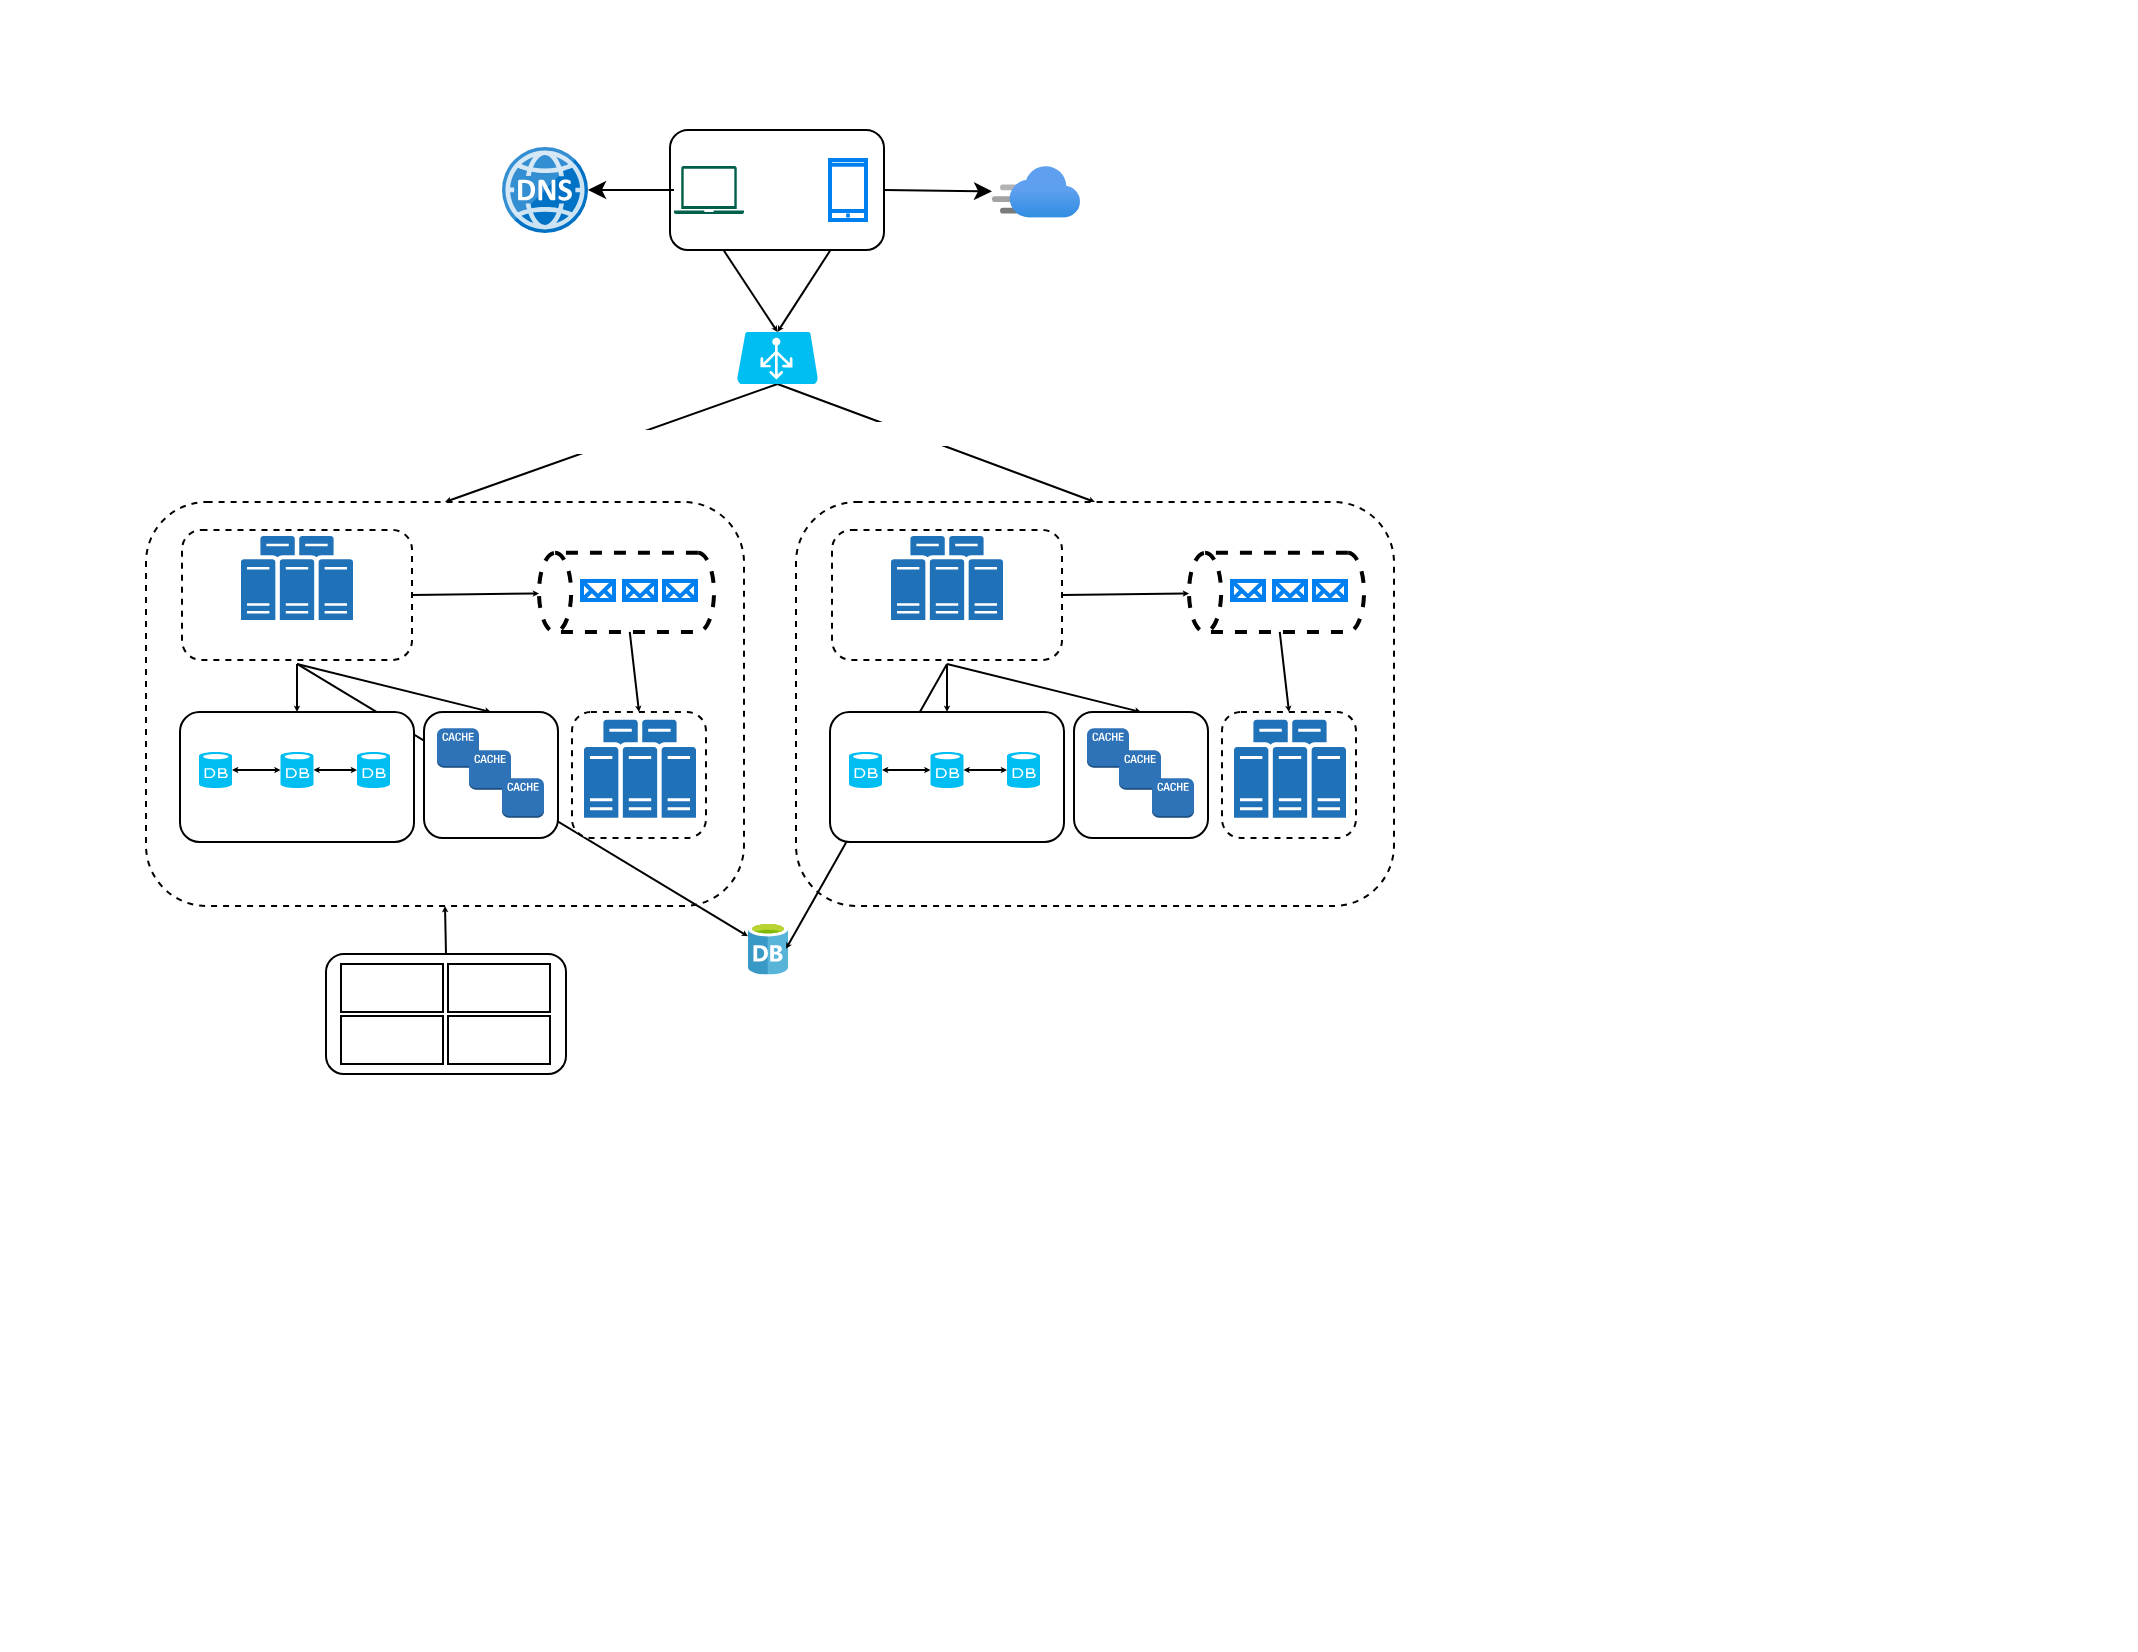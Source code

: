 <mxfile>
    <diagram id="5aFXGZBqEW8nUW368f_2" name="SCALE FROM ZERO TO MILLIONS OF USERS">
        <mxGraphModel dx="-191" dy="636" grid="0" gridSize="10" guides="1" tooltips="1" connect="1" arrows="1" fold="1" page="1" pageScale="1" pageWidth="1100" pageHeight="850" background="none" math="0" shadow="0">
            <root>
                <mxCell id="0"/>
                <mxCell id="1" parent="0"/>
                <mxCell id="19" value="" style="rounded=1;whiteSpace=wrap;html=1;fontSize=13;fontColor=#FFFFFF;dashed=1;movable=0;resizable=0;rotatable=0;deletable=0;editable=0;connectable=0;" parent="1" vertex="1">
                    <mxGeometry x="1196" y="272" width="299" height="202" as="geometry"/>
                </mxCell>
                <mxCell id="5" value="&lt;meta charset=&quot;utf-8&quot;&gt;&lt;p style=&quot;border-color: rgb(0, 0, 0); font-size: 13px;&quot; class=&quot;p1&quot;&gt;&lt;font style=&quot;border-color: rgb(0, 0, 0); font-size: 13px;&quot;&gt;&lt;span style=&quot;border-color: rgb(0, 0, 0);&quot;&gt;&lt;i style=&quot;border-color: rgb(0, 0, 0);&quot;&gt;&lt;font style=&quot;border-color: rgb(0, 0, 0); font-size: 13px;&quot;&gt;&lt;br class=&quot;Apple-interchange-newline&quot;&gt;SCALE FROM ZERO TO MILLIONS OF&amp;nbsp;&lt;/font&gt;&lt;/i&gt;&lt;i style=&quot;border-color: rgb(0, 0, 0); background-color: initial;&quot;&gt;&lt;font style=&quot;border-color: rgb(0, 0, 0); font-size: 13px;&quot;&gt;USERS&lt;/font&gt;&lt;/i&gt;&lt;/span&gt;&lt;/font&gt;&lt;/p&gt;&lt;font style=&quot;border-color: rgb(0, 0, 0);&quot;&gt;&lt;div style=&quot;border-color: rgb(0, 0, 0);&quot;&gt;&lt;span style=&quot;border-color: rgb(0, 0, 0); font-size: 13px;&quot;&gt;&lt;span style=&quot;border-color: rgb(0, 0, 0);&quot;&gt;&lt;br style=&quot;border-color: rgb(0, 0, 0);&quot;&gt;&lt;/span&gt;&lt;/span&gt;&lt;/div&gt;&lt;div style=&quot;border-color: rgb(0, 0, 0);&quot;&gt;&lt;br style=&quot;border-color: rgb(0, 0, 0); color: rgb(255, 255, 255); font-family: Helvetica; font-size: 12px; font-style: normal; font-variant-ligatures: normal; font-variant-caps: normal; font-weight: 700; letter-spacing: normal; orphans: 2; text-align: center; text-indent: 0px; text-transform: none; widows: 2; word-spacing: 0px; -webkit-text-stroke-width: 0px; background-color: rgb(42, 37, 47); text-decoration-thickness: initial; text-decoration-style: initial; text-decoration-color: initial;&quot;&gt;&lt;/div&gt;&lt;/font&gt;" style="text;html=1;strokeColor=none;fillColor=none;align=center;verticalAlign=middle;whiteSpace=wrap;rounded=0;fontSize=13;fontColor=#FFFFFF;movable=0;resizable=0;rotatable=0;deletable=0;editable=0;connectable=0;" parent="1" vertex="1">
                    <mxGeometry x="1200.5" y="56" width="303" height="19" as="geometry"/>
                </mxCell>
                <mxCell id="77" style="edgeStyle=none;jumpSize=1;html=1;exitX=1;exitY=0.5;exitDx=0;exitDy=0;strokeWidth=1;fontSize=10;fontColor=#FFFFFF;startArrow=none;startFill=0;endArrow=classic;endFill=1;startSize=0;endSize=0;movable=0;resizable=0;rotatable=0;deletable=0;editable=0;connectable=0;" parent="1" source="41" target="35" edge="1">
                    <mxGeometry relative="1" as="geometry"/>
                </mxCell>
                <mxCell id="41" value="" style="rounded=1;whiteSpace=wrap;html=1;dashed=1;fontSize=13;fontColor=#FFFFFF;movable=0;resizable=0;rotatable=0;deletable=0;editable=0;connectable=0;" parent="1" vertex="1">
                    <mxGeometry x="1214" y="286" width="115" height="65" as="geometry"/>
                </mxCell>
                <mxCell id="12" style="edgeStyle=none;html=1;exitX=1;exitY=0.5;exitDx=0;exitDy=0;fontSize=13;fontColor=#FFFFFF;movable=0;resizable=0;rotatable=0;deletable=0;editable=0;connectable=0;" parent="1" source="6" target="10" edge="1">
                    <mxGeometry relative="1" as="geometry"/>
                </mxCell>
                <mxCell id="83" style="edgeStyle=none;jumpSize=1;html=1;exitX=0.25;exitY=1;exitDx=0;exitDy=0;entryX=0.5;entryY=0;entryDx=0;entryDy=0;entryPerimeter=0;strokeWidth=1;fontSize=10;fontColor=#FFFFFF;startArrow=none;startFill=0;endArrow=classic;endFill=1;startSize=0;endSize=0;movable=0;resizable=0;rotatable=0;deletable=0;editable=0;connectable=0;" parent="1" source="6" target="16" edge="1">
                    <mxGeometry relative="1" as="geometry"/>
                </mxCell>
                <mxCell id="84" value="" style="edgeStyle=none;jumpSize=1;html=1;exitX=0.75;exitY=1;exitDx=0;exitDy=0;entryX=0.5;entryY=0;entryDx=0;entryDy=0;entryPerimeter=0;strokeWidth=1;fontSize=5;fontColor=#FFFFFF;startArrow=none;startFill=0;endArrow=classic;endFill=1;startSize=0;endSize=0;movable=0;resizable=0;rotatable=0;deletable=0;editable=0;connectable=0;" parent="1" source="6" target="16" edge="1">
                    <mxGeometry x="-0.151" y="5" relative="1" as="geometry">
                        <mxPoint as="offset"/>
                    </mxGeometry>
                </mxCell>
                <mxCell id="6" value="User" style="rounded=1;whiteSpace=wrap;html=1;fontSize=13;fontColor=#FFFFFF;movable=0;resizable=0;rotatable=0;deletable=0;editable=0;connectable=0;" parent="1" vertex="1">
                    <mxGeometry x="1458" y="86" width="107" height="60" as="geometry"/>
                </mxCell>
                <mxCell id="15" style="edgeStyle=none;html=1;fontSize=13;fontColor=#FFFFFF;movable=0;resizable=0;rotatable=0;deletable=0;editable=0;connectable=0;" parent="1" source="8" target="38" edge="1">
                    <mxGeometry relative="1" as="geometry">
                        <mxPoint x="1416" y="116" as="targetPoint"/>
                    </mxGeometry>
                </mxCell>
                <mxCell id="8" value="" style="sketch=0;pointerEvents=1;shadow=0;dashed=0;html=1;strokeColor=none;fillColor=#005F4B;labelPosition=center;verticalLabelPosition=bottom;verticalAlign=top;align=center;outlineConnect=0;shape=mxgraph.veeam2.laptop;fontSize=13;fontColor=#FFFFFF;movable=0;resizable=0;rotatable=0;deletable=0;editable=0;connectable=0;" parent="1" vertex="1">
                    <mxGeometry x="1460" y="104" width="35" height="24" as="geometry"/>
                </mxCell>
                <mxCell id="9" value="" style="html=1;verticalLabelPosition=bottom;align=center;labelBackgroundColor=#ffffff;verticalAlign=top;strokeWidth=2;strokeColor=#0080F0;shadow=0;dashed=0;shape=mxgraph.ios7.icons.smartphone;fontSize=13;fontColor=#FFFFFF;movable=0;resizable=0;rotatable=0;deletable=0;editable=0;connectable=0;" parent="1" vertex="1">
                    <mxGeometry x="1538" y="101" width="18" height="30" as="geometry"/>
                </mxCell>
                <mxCell id="10" value="CDN" style="aspect=fixed;html=1;points=[];align=center;image;fontSize=12;image=img/lib/azure2/app_services/CDN_Profiles.svg;fontColor=#FFFFFF;movable=0;resizable=0;rotatable=0;deletable=0;editable=0;connectable=0;" parent="1" vertex="1">
                    <mxGeometry x="1619" y="104" width="44" height="25.88" as="geometry"/>
                </mxCell>
                <mxCell id="79" style="edgeStyle=none;jumpSize=1;html=1;exitX=0.5;exitY=1;exitDx=0;exitDy=0;exitPerimeter=0;entryX=0.5;entryY=0;entryDx=0;entryDy=0;strokeWidth=1;fontSize=10;fontColor=#FFFFFF;startArrow=none;startFill=0;endArrow=classic;endFill=1;startSize=0;endSize=0;movable=0;resizable=0;rotatable=0;deletable=0;editable=0;connectable=0;" parent="1" source="16" target="19" edge="1">
                    <mxGeometry relative="1" as="geometry"/>
                </mxCell>
                <mxCell id="132" value="Geo-routed" style="edgeLabel;html=1;align=center;verticalAlign=middle;resizable=0;points=[];fontSize=10;fontFamily=Helvetica;fontColor=#FFFFFF;movable=0;rotatable=0;deletable=0;editable=0;connectable=0;" parent="79" vertex="1" connectable="0">
                    <mxGeometry x="-0.067" relative="1" as="geometry">
                        <mxPoint as="offset"/>
                    </mxGeometry>
                </mxCell>
                <mxCell id="131" style="edgeStyle=none;jumpSize=1;html=1;exitX=0.5;exitY=1;exitDx=0;exitDy=0;exitPerimeter=0;entryX=0.5;entryY=0;entryDx=0;entryDy=0;strokeWidth=1;fontFamily=Helvetica;fontSize=11;fontColor=#FFFFFF;startArrow=none;startFill=0;endArrow=classic;endFill=1;startSize=0;endSize=0;movable=0;resizable=0;rotatable=0;deletable=0;editable=0;connectable=0;" parent="1" source="16" target="97" edge="1">
                    <mxGeometry relative="1" as="geometry"/>
                </mxCell>
                <mxCell id="133" value="Geo-routed" style="edgeLabel;html=1;align=center;verticalAlign=middle;resizable=0;points=[];fontSize=10;fontFamily=Helvetica;fontColor=#FFFFFF;movable=0;rotatable=0;deletable=0;editable=0;connectable=0;" parent="131" vertex="1" connectable="0">
                    <mxGeometry x="-0.193" relative="1" as="geometry">
                        <mxPoint as="offset"/>
                    </mxGeometry>
                </mxCell>
                <mxCell id="16" value="" style="verticalLabelPosition=bottom;html=1;verticalAlign=top;align=center;strokeColor=none;fillColor=#00BEF2;shape=mxgraph.azure.azure_load_balancer;fontSize=13;fontColor=#FFFFFF;movable=0;resizable=0;rotatable=0;deletable=0;editable=0;connectable=0;" parent="1" vertex="1">
                    <mxGeometry x="1491.5" y="187" width="40.5" height="26" as="geometry"/>
                </mxCell>
                <mxCell id="28" value="" style="outlineConnect=0;dashed=0;verticalLabelPosition=bottom;verticalAlign=top;align=center;html=1;shape=mxgraph.aws3.cache_node;fillColor=#2E73B8;gradientColor=none;fontSize=13;fontColor=#FFFFFF;movable=0;resizable=0;rotatable=0;deletable=0;editable=0;connectable=0;" parent="1" vertex="1">
                    <mxGeometry x="1348.5" y="383" width="30" height="25.5" as="geometry"/>
                </mxCell>
                <mxCell id="35" value="" style="strokeWidth=2;html=1;shape=mxgraph.flowchart.direct_data;whiteSpace=wrap;dashed=1;fontSize=13;fontColor=#FFFFFF;rotation=0;flipH=1;movable=0;resizable=0;rotatable=0;deletable=0;editable=0;connectable=0;" parent="1" vertex="1">
                    <mxGeometry x="1392.5" y="297.42" width="87.5" height="39.62" as="geometry"/>
                </mxCell>
                <mxCell id="32" value="" style="html=1;verticalLabelPosition=bottom;align=center;labelBackgroundColor=#ffffff;verticalAlign=top;strokeWidth=2;strokeColor=#0080F0;shadow=0;dashed=0;shape=mxgraph.ios7.icons.mail;fontSize=13;fontColor=#FFFFFF;movable=0;resizable=0;rotatable=0;deletable=0;editable=0;connectable=0;" parent="1" vertex="1">
                    <mxGeometry x="1414" y="311.48" width="16" height="9.52" as="geometry"/>
                </mxCell>
                <mxCell id="38" value="" style="sketch=0;aspect=fixed;html=1;points=[];align=center;image;fontSize=12;image=img/lib/mscae/DNS.svg;dashed=1;fontColor=#FFFFFF;movable=0;resizable=0;rotatable=0;deletable=0;editable=0;connectable=0;" parent="1" vertex="1">
                    <mxGeometry x="1374" y="94.5" width="43" height="43" as="geometry"/>
                </mxCell>
                <mxCell id="39" value="" style="sketch=0;pointerEvents=1;shadow=0;dashed=0;html=1;strokeColor=none;labelPosition=center;verticalLabelPosition=bottom;verticalAlign=top;outlineConnect=0;align=center;shape=mxgraph.office.servers.physical_host_farm;fillColor=#2072B8;fontSize=13;fontColor=#FFFFFF;movable=0;resizable=0;rotatable=0;deletable=0;editable=0;connectable=0;" parent="1" vertex="1">
                    <mxGeometry x="1243.5" y="289" width="56" height="41.96" as="geometry"/>
                </mxCell>
                <mxCell id="70" style="edgeStyle=none;jumpSize=1;html=1;exitX=0.5;exitY=1;exitDx=0;exitDy=0;entryX=0.5;entryY=0;entryDx=0;entryDy=0;strokeWidth=1;fontSize=3;fontColor=#FFFFFF;startArrow=none;startFill=0;endArrow=classic;endFill=1;startSize=0;endSize=0;movable=0;resizable=0;rotatable=0;deletable=0;editable=0;connectable=0;" parent="1" source="42" target="62" edge="1">
                    <mxGeometry relative="1" as="geometry"/>
                </mxCell>
                <mxCell id="71" style="edgeStyle=none;jumpSize=1;html=1;exitX=0.5;exitY=1;exitDx=0;exitDy=0;entryX=0.5;entryY=0;entryDx=0;entryDy=0;strokeWidth=1;fontSize=3;fontColor=#FFFFFF;startArrow=none;startFill=0;endArrow=classic;endFill=1;startSize=0;endSize=0;movable=0;resizable=0;rotatable=0;deletable=0;editable=0;connectable=0;" parent="1" source="42" target="66" edge="1">
                    <mxGeometry relative="1" as="geometry"/>
                </mxCell>
                <mxCell id="72" style="edgeStyle=none;jumpSize=1;html=1;exitX=0.5;exitY=1;exitDx=0;exitDy=0;strokeWidth=1;fontSize=3;fontColor=#FFFFFF;startArrow=none;startFill=0;endArrow=classic;endFill=1;startSize=0;endSize=0;movable=0;resizable=0;rotatable=0;deletable=0;editable=0;connectable=0;" parent="1" source="42" target="63" edge="1">
                    <mxGeometry relative="1" as="geometry"/>
                </mxCell>
                <mxCell id="42" value="Web Servers" style="text;html=1;strokeColor=none;fillColor=none;align=center;verticalAlign=middle;whiteSpace=wrap;rounded=0;dashed=1;fontSize=7;fontColor=#FFFFFF;movable=0;resizable=0;rotatable=0;deletable=0;editable=0;connectable=0;" parent="1" vertex="1">
                    <mxGeometry x="1241.5" y="322.98" width="60" height="30" as="geometry"/>
                </mxCell>
                <mxCell id="62" value="" style="rounded=1;whiteSpace=wrap;html=1;fontSize=13;fontColor=#FFFFFF;movable=0;resizable=0;rotatable=0;deletable=0;editable=0;connectable=0;strokeColor=default;" parent="1" vertex="1">
                    <mxGeometry x="1213" y="377" width="117" height="65" as="geometry"/>
                </mxCell>
                <mxCell id="57" style="edgeStyle=none;html=1;exitX=1;exitY=0.5;exitDx=0;exitDy=0;exitPerimeter=0;entryX=0;entryY=0.5;entryDx=0;entryDy=0;entryPerimeter=0;fontSize=5;fontColor=#FFFFFF;strokeWidth=1;endArrow=classic;endFill=1;startArrow=classic;startFill=1;jumpSize=1;startSize=0;endSize=0;movable=0;resizable=0;rotatable=0;deletable=0;editable=0;connectable=0;" parent="1" source="43" target="48" edge="1">
                    <mxGeometry relative="1" as="geometry"/>
                </mxCell>
                <mxCell id="58" style="edgeStyle=none;html=1;fontSize=5;fontColor=#FFFFFF;strokeWidth=1;endArrow=classic;endFill=1;startArrow=classic;startFill=1;jumpSize=1;startSize=0;endSize=0;entryX=0;entryY=0.5;entryDx=0;entryDy=0;entryPerimeter=0;exitX=1;exitY=0.5;exitDx=0;exitDy=0;exitPerimeter=0;movable=0;resizable=0;rotatable=0;deletable=0;editable=0;connectable=0;" parent="1" source="48" target="50" edge="1">
                    <mxGeometry relative="1" as="geometry">
                        <mxPoint x="1276" y="407" as="sourcePoint"/>
                        <mxPoint x="1293" y="407" as="targetPoint"/>
                    </mxGeometry>
                </mxCell>
                <mxCell id="60" value="Replicate" style="text;html=1;strokeColor=none;fillColor=none;align=center;verticalAlign=middle;whiteSpace=wrap;rounded=0;dashed=1;fontSize=3;fontColor=#FFFFFF;movable=0;resizable=0;rotatable=0;deletable=0;editable=0;connectable=0;" parent="1" vertex="1">
                    <mxGeometry x="1277.5" y="395" width="24" height="11" as="geometry"/>
                </mxCell>
                <mxCell id="43" value="" style="verticalLabelPosition=bottom;html=1;verticalAlign=top;align=center;strokeColor=none;fillColor=#00BEF2;shape=mxgraph.azure.database;dashed=1;fontSize=10;fontColor=#FFFFFF;movable=0;resizable=0;rotatable=0;deletable=0;editable=0;connectable=0;" parent="1" vertex="1">
                    <mxGeometry x="1222.5" y="397" width="16.5" height="18" as="geometry"/>
                </mxCell>
                <mxCell id="66" value="" style="rounded=1;whiteSpace=wrap;html=1;fontSize=13;fontColor=#FFFFFF;movable=0;resizable=0;rotatable=0;deletable=0;editable=0;connectable=0;strokeColor=default;" parent="1" vertex="1">
                    <mxGeometry x="1335" y="377" width="67" height="63" as="geometry"/>
                </mxCell>
                <mxCell id="44" value="Slave DB" style="text;html=1;strokeColor=none;fillColor=none;align=center;verticalAlign=middle;whiteSpace=wrap;rounded=0;dashed=1;fontSize=5;fontColor=#FFFFFF;movable=0;resizable=0;rotatable=0;deletable=0;editable=0;connectable=0;" parent="1" vertex="1">
                    <mxGeometry x="1213" y="413" width="37" height="14" as="geometry"/>
                </mxCell>
                <mxCell id="48" value="" style="verticalLabelPosition=bottom;html=1;verticalAlign=top;align=center;strokeColor=none;fillColor=#00BEF2;shape=mxgraph.azure.database;dashed=1;fontSize=10;fontColor=#FFFFFF;movable=0;resizable=0;rotatable=0;deletable=0;editable=0;connectable=0;" parent="1" vertex="1">
                    <mxGeometry x="1263.25" y="397" width="16.5" height="18" as="geometry"/>
                </mxCell>
                <mxCell id="49" value="Master DB" style="text;html=1;strokeColor=none;fillColor=none;align=center;verticalAlign=middle;whiteSpace=wrap;rounded=0;dashed=1;fontSize=5;fontColor=#FFFFFF;movable=0;resizable=0;rotatable=0;deletable=0;editable=0;connectable=0;" parent="1" vertex="1">
                    <mxGeometry x="1253" y="413" width="37" height="14" as="geometry"/>
                </mxCell>
                <mxCell id="50" value="" style="verticalLabelPosition=bottom;html=1;verticalAlign=top;align=center;strokeColor=none;fillColor=#00BEF2;shape=mxgraph.azure.database;dashed=1;fontSize=10;fontColor=#FFFFFF;movable=0;resizable=0;rotatable=0;deletable=0;editable=0;connectable=0;" parent="1" vertex="1">
                    <mxGeometry x="1301.5" y="397" width="16.5" height="18" as="geometry"/>
                </mxCell>
                <mxCell id="69" value="" style="rounded=1;whiteSpace=wrap;html=1;fontSize=13;fontColor=#FFFFFF;movable=0;resizable=0;rotatable=0;deletable=0;editable=0;connectable=0;strokeColor=default;dashed=1;" parent="1" vertex="1">
                    <mxGeometry x="1409" y="377" width="67" height="63" as="geometry"/>
                </mxCell>
                <mxCell id="51" value="Slave DB" style="text;html=1;strokeColor=none;fillColor=none;align=center;verticalAlign=middle;whiteSpace=wrap;rounded=0;dashed=1;fontSize=5;fontColor=#FFFFFF;movable=0;resizable=0;rotatable=0;deletable=0;editable=0;connectable=0;" parent="1" vertex="1">
                    <mxGeometry x="1292" y="413" width="37" height="14" as="geometry"/>
                </mxCell>
                <mxCell id="59" value="Replicate" style="text;html=1;strokeColor=none;fillColor=none;align=center;verticalAlign=middle;whiteSpace=wrap;rounded=0;dashed=1;fontSize=3;fontColor=#FFFFFF;movable=0;resizable=0;rotatable=0;deletable=0;editable=0;connectable=0;" parent="1" vertex="1">
                    <mxGeometry x="1239.25" y="395" width="24" height="11" as="geometry"/>
                </mxCell>
                <mxCell id="63" value="NoSQL" style="sketch=0;aspect=fixed;html=1;points=[];align=center;image;fontSize=10;image=img/lib/mscae/Database_General.svg;strokeColor=default;fontColor=#FFFFFF;movable=0;resizable=0;rotatable=0;deletable=0;editable=0;connectable=0;" parent="1" vertex="1">
                    <mxGeometry x="1497" y="482" width="20" height="26.31" as="geometry"/>
                </mxCell>
                <mxCell id="64" value="" style="outlineConnect=0;dashed=0;verticalLabelPosition=bottom;verticalAlign=top;align=center;html=1;shape=mxgraph.aws3.cache_node;fillColor=#2E73B8;gradientColor=none;fontSize=13;fontColor=#FFFFFF;movable=0;resizable=0;rotatable=0;deletable=0;editable=0;connectable=0;" parent="1" vertex="1">
                    <mxGeometry x="1341.5" y="385.09" width="21" height="19.75" as="geometry"/>
                </mxCell>
                <mxCell id="67" value="" style="outlineConnect=0;dashed=0;verticalLabelPosition=bottom;verticalAlign=top;align=center;html=1;shape=mxgraph.aws3.cache_node;fillColor=#2E73B8;gradientColor=none;fontSize=13;fontColor=#FFFFFF;movable=0;resizable=0;rotatable=0;deletable=0;editable=0;connectable=0;" parent="1" vertex="1">
                    <mxGeometry x="1357.5" y="396.15" width="21" height="19.75" as="geometry"/>
                </mxCell>
                <mxCell id="68" value="" style="outlineConnect=0;dashed=0;verticalLabelPosition=bottom;verticalAlign=top;align=center;html=1;shape=mxgraph.aws3.cache_node;fillColor=#2E73B8;gradientColor=none;fontSize=13;fontColor=#FFFFFF;movable=0;resizable=0;rotatable=0;deletable=0;editable=0;connectable=0;" parent="1" vertex="1">
                    <mxGeometry x="1374" y="410.12" width="21" height="19.75" as="geometry"/>
                </mxCell>
                <mxCell id="40" value="" style="sketch=0;pointerEvents=1;shadow=0;dashed=0;html=1;strokeColor=none;labelPosition=center;verticalLabelPosition=bottom;verticalAlign=top;outlineConnect=0;align=center;shape=mxgraph.office.servers.physical_host_farm;fillColor=#2072B8;fontSize=13;fontColor=#FFFFFF;movable=0;resizable=0;rotatable=0;deletable=0;editable=0;connectable=0;" parent="1" vertex="1">
                    <mxGeometry x="1415" y="380.87" width="56" height="49" as="geometry"/>
                </mxCell>
                <mxCell id="78" style="edgeStyle=none;jumpSize=1;html=1;exitX=0.5;exitY=1;exitDx=0;exitDy=0;entryX=0.5;entryY=0;entryDx=0;entryDy=0;strokeWidth=1;fontSize=10;fontColor=#FFFFFF;startArrow=none;startFill=0;endArrow=classic;endFill=1;startSize=0;endSize=0;movable=0;resizable=0;rotatable=0;deletable=0;editable=0;connectable=0;" parent="1" source="73" target="69" edge="1">
                    <mxGeometry relative="1" as="geometry"/>
                </mxCell>
                <mxCell id="73" value="Message Queue" style="text;html=1;strokeColor=none;fillColor=none;align=center;verticalAlign=middle;whiteSpace=wrap;rounded=0;dashed=1;fontSize=5;fontColor=#FFFFFF;movable=0;resizable=0;rotatable=0;deletable=0;editable=0;connectable=0;" parent="1" vertex="1">
                    <mxGeometry x="1417" y="322.98" width="41.75" height="13.98" as="geometry"/>
                </mxCell>
                <mxCell id="74" value="Workers" style="text;html=1;strokeColor=none;fillColor=none;align=center;verticalAlign=middle;whiteSpace=wrap;rounded=0;dashed=1;fontSize=5;fontColor=#FFFFFF;movable=0;resizable=0;rotatable=0;deletable=0;editable=0;connectable=0;" parent="1" vertex="1">
                    <mxGeometry x="1412.5" y="424" width="60" height="21" as="geometry"/>
                </mxCell>
                <mxCell id="75" value="" style="html=1;verticalLabelPosition=bottom;align=center;labelBackgroundColor=#ffffff;verticalAlign=top;strokeWidth=2;strokeColor=#0080F0;shadow=0;dashed=0;shape=mxgraph.ios7.icons.mail;fontSize=13;fontColor=#FFFFFF;movable=0;resizable=0;rotatable=0;deletable=0;editable=0;connectable=0;" parent="1" vertex="1">
                    <mxGeometry x="1435" y="311.48" width="16" height="9.52" as="geometry"/>
                </mxCell>
                <mxCell id="76" value="" style="html=1;verticalLabelPosition=bottom;align=center;labelBackgroundColor=#ffffff;verticalAlign=top;strokeWidth=2;strokeColor=#0080F0;shadow=0;dashed=0;shape=mxgraph.ios7.icons.mail;fontSize=13;fontColor=#FFFFFF;movable=0;resizable=0;rotatable=0;deletable=0;editable=0;connectable=0;" parent="1" vertex="1">
                    <mxGeometry x="1455" y="311.48" width="16" height="9.52" as="geometry"/>
                </mxCell>
                <mxCell id="81" value="Load Balancer" style="text;html=1;strokeColor=none;fillColor=none;align=center;verticalAlign=middle;whiteSpace=wrap;rounded=0;dashed=1;fontSize=7;fontColor=#FFFFFF;movable=0;resizable=0;rotatable=0;deletable=0;editable=0;connectable=0;" parent="1" vertex="1">
                    <mxGeometry x="1528.25" y="183.0" width="60" height="30" as="geometry"/>
                </mxCell>
                <mxCell id="82" value="DC1" style="text;html=1;strokeColor=none;fillColor=none;align=center;verticalAlign=middle;whiteSpace=wrap;rounded=0;dashed=1;fontSize=10;fontColor=#FFFFFF;movable=0;resizable=0;rotatable=0;deletable=0;editable=0;connectable=0;" parent="1" vertex="1">
                    <mxGeometry x="1330" y="274" width="60" height="30" as="geometry"/>
                </mxCell>
                <mxCell id="86" value="api.mysite.com" style="text;html=1;strokeColor=none;fillColor=none;align=center;verticalAlign=middle;whiteSpace=wrap;rounded=0;dashed=1;fontSize=7;fontColor=#FFFFFF;movable=0;resizable=0;rotatable=0;deletable=0;editable=0;connectable=0;" parent="1" vertex="1">
                    <mxGeometry x="1538" y="158" width="55" height="22" as="geometry"/>
                </mxCell>
                <mxCell id="87" value="www.mysite.com" style="text;html=1;strokeColor=none;fillColor=none;align=center;verticalAlign=middle;whiteSpace=wrap;rounded=0;dashed=1;fontSize=7;fontColor=#FFFFFF;movable=0;resizable=0;rotatable=0;deletable=0;editable=0;connectable=0;" parent="1" vertex="1">
                    <mxGeometry x="1436.5" y="158" width="55" height="22" as="geometry"/>
                </mxCell>
                <mxCell id="93" style="edgeStyle=none;jumpSize=1;html=1;exitX=0.5;exitY=0;exitDx=0;exitDy=0;entryX=0.5;entryY=1;entryDx=0;entryDy=0;strokeWidth=1;fontSize=5;fontColor=#FFFFFF;startArrow=none;startFill=0;endArrow=classic;endFill=1;startSize=0;endSize=0;movable=0;resizable=0;rotatable=0;deletable=0;editable=0;connectable=0;" parent="1" source="88" target="19" edge="1">
                    <mxGeometry relative="1" as="geometry"/>
                </mxCell>
                <mxCell id="88" value="" style="rounded=1;whiteSpace=wrap;html=1;strokeColor=default;fontSize=3;fontColor=#FFFFFF;movable=0;resizable=0;rotatable=0;deletable=0;editable=0;connectable=0;" parent="1" vertex="1">
                    <mxGeometry x="1286" y="498" width="120" height="60" as="geometry"/>
                </mxCell>
                <mxCell id="89" value="&lt;font style=&quot;font-size: 5px;&quot;&gt;Logging&lt;/font&gt;" style="rounded=0;whiteSpace=wrap;html=1;strokeColor=default;fontSize=3;fontColor=#FFFFFF;movable=0;resizable=0;rotatable=0;deletable=0;editable=0;connectable=0;" parent="1" vertex="1">
                    <mxGeometry x="1293.5" y="503" width="51" height="24" as="geometry"/>
                </mxCell>
                <mxCell id="90" value="&lt;font style=&quot;font-size: 5px;&quot;&gt;Metrics&lt;/font&gt;" style="rounded=0;whiteSpace=wrap;html=1;strokeColor=default;fontSize=3;fontColor=#FFFFFF;movable=0;resizable=0;rotatable=0;deletable=0;editable=0;connectable=0;" parent="1" vertex="1">
                    <mxGeometry x="1347" y="503" width="51" height="24" as="geometry"/>
                </mxCell>
                <mxCell id="91" value="Monitoring" style="rounded=0;whiteSpace=wrap;html=1;strokeColor=default;fontSize=5;fontColor=#FFFFFF;movable=0;resizable=0;rotatable=0;deletable=0;editable=0;connectable=0;" parent="1" vertex="1">
                    <mxGeometry x="1293.5" y="529" width="51" height="24" as="geometry"/>
                </mxCell>
                <mxCell id="92" value="Automation" style="rounded=0;whiteSpace=wrap;html=1;strokeColor=default;fontSize=5;fontColor=#FFFFFF;movable=0;resizable=0;rotatable=0;deletable=0;editable=0;connectable=0;" parent="1" vertex="1">
                    <mxGeometry x="1347" y="529" width="51" height="24" as="geometry"/>
                </mxCell>
                <mxCell id="94" value="Tools" style="text;html=1;strokeColor=none;fillColor=none;align=center;verticalAlign=middle;whiteSpace=wrap;rounded=0;fontSize=5;fontColor=#FFFFFF;movable=0;resizable=0;rotatable=0;deletable=0;editable=0;connectable=0;" parent="1" vertex="1">
                    <mxGeometry x="1335" y="473" width="60" height="30" as="geometry"/>
                </mxCell>
                <mxCell id="95" value="&lt;h1 style=&quot;font-size: 12px;&quot;&gt;&lt;font style=&quot;font-size: 12px;&quot;&gt;Solution&lt;/font&gt;&lt;/h1&gt;&lt;p style=&quot;font-size: 12px;&quot;&gt;&lt;i style=&quot;background-color: initial; font-size: 12px;&quot;&gt;Design that supports a single user and gradually&amp;nbsp; scale it up&amp;nbsp;&lt;/i&gt;&lt;i style=&quot;background-color: initial; font-size: 12px;&quot;&gt;our system to serve millions of users:&lt;/i&gt;&lt;/p&gt;&lt;p style=&quot;margin: 0px; font-variant-numeric: normal; font-variant-east-asian: normal; font-variant-alternates: normal; font-kerning: auto; font-optical-sizing: auto; font-feature-settings: normal; font-variation-settings: normal; font-variant-position: normal; font-stretch: normal; line-height: normal; font-size: 12px;&quot; class=&quot;p1&quot;&gt;&lt;i style=&quot;font-size: 12px;&quot;&gt;&lt;font style=&quot;font-size: 12px;&quot;&gt;• Keep web tier stateless&lt;/font&gt;&lt;/i&gt;&lt;/p&gt;&lt;p style=&quot;margin: 0px; font-variant-numeric: normal; font-variant-east-asian: normal; font-variant-alternates: normal; font-kerning: auto; font-optical-sizing: auto; font-feature-settings: normal; font-variation-settings: normal; font-variant-position: normal; font-stretch: normal; line-height: normal; font-size: 12px;&quot; class=&quot;p1&quot;&gt;&lt;i style=&quot;font-size: 12px;&quot;&gt;&lt;font style=&quot;font-size: 12px;&quot;&gt;• Build redundancy at every tier&lt;/font&gt;&lt;/i&gt;&lt;/p&gt;&lt;p style=&quot;margin: 0px; font-variant-numeric: normal; font-variant-east-asian: normal; font-variant-alternates: normal; font-kerning: auto; font-optical-sizing: auto; font-feature-settings: normal; font-variation-settings: normal; font-variant-position: normal; font-stretch: normal; line-height: normal; font-size: 12px;&quot; class=&quot;p1&quot;&gt;&lt;i style=&quot;font-size: 12px;&quot;&gt;&lt;font style=&quot;font-size: 12px;&quot;&gt;• Cache data as much as you can&lt;/font&gt;&lt;/i&gt;&lt;/p&gt;&lt;p style=&quot;margin: 0px; font-variant-numeric: normal; font-variant-east-asian: normal; font-variant-alternates: normal; font-kerning: auto; font-optical-sizing: auto; font-feature-settings: normal; font-variation-settings: normal; font-variant-position: normal; font-stretch: normal; line-height: normal; font-size: 12px;&quot; class=&quot;p1&quot;&gt;&lt;i style=&quot;font-size: 12px;&quot;&gt;&lt;font style=&quot;font-size: 12px;&quot;&gt;• Support multiple data centers&lt;/font&gt;&lt;/i&gt;&lt;/p&gt;&lt;p style=&quot;margin: 0px; font-variant-numeric: normal; font-variant-east-asian: normal; font-variant-alternates: normal; font-kerning: auto; font-optical-sizing: auto; font-feature-settings: normal; font-variation-settings: normal; font-variant-position: normal; font-stretch: normal; line-height: normal; font-size: 12px;&quot; class=&quot;p1&quot;&gt;&lt;i style=&quot;font-size: 12px;&quot;&gt;&lt;font style=&quot;font-size: 12px;&quot;&gt;• Host static assets in CDN&lt;/font&gt;&lt;/i&gt;&lt;/p&gt;&lt;p style=&quot;margin: 0px; font-variant-numeric: normal; font-variant-east-asian: normal; font-variant-alternates: normal; font-kerning: auto; font-optical-sizing: auto; font-feature-settings: normal; font-variation-settings: normal; font-variant-position: normal; font-stretch: normal; line-height: normal; font-size: 12px;&quot; class=&quot;p1&quot;&gt;&lt;i style=&quot;font-size: 12px;&quot;&gt;&lt;font style=&quot;font-size: 12px;&quot;&gt;• Scale your data tier by sharding&lt;/font&gt;&lt;/i&gt;&lt;/p&gt;&lt;p style=&quot;margin: 0px; font-variant-numeric: normal; font-variant-east-asian: normal; font-variant-alternates: normal; font-kerning: auto; font-optical-sizing: auto; font-feature-settings: normal; font-variation-settings: normal; font-variant-position: normal; font-stretch: normal; line-height: normal; font-size: 12px;&quot; class=&quot;p1&quot;&gt;&lt;i style=&quot;font-size: 12px;&quot;&gt;&lt;font style=&quot;font-size: 12px;&quot;&gt;• Split tiers into individual services&lt;/font&gt;&lt;/i&gt;&lt;/p&gt;&lt;p style=&quot;margin: 0px; font-variant-numeric: normal; font-variant-east-asian: normal; font-variant-alternates: normal; font-kerning: auto; font-optical-sizing: auto; font-feature-settings: normal; font-variation-settings: normal; font-variant-position: normal; font-stretch: normal; line-height: normal; font-size: 12px;&quot; class=&quot;p1&quot;&gt;&lt;i style=&quot;font-size: 12px;&quot;&gt;&lt;font style=&quot;font-size: 12px;&quot;&gt;• Monitor your system and use automation tools&lt;/font&gt;&lt;/i&gt;&lt;/p&gt;" style="text;html=1;strokeColor=none;fillColor=none;spacing=5;spacingTop=-20;whiteSpace=wrap;overflow=hidden;rounded=0;fontSize=12;fontColor=#FFFFFF;align=left;movable=0;resizable=0;rotatable=0;deletable=0;editable=0;connectable=0;" parent="1" vertex="1">
                    <mxGeometry x="1123" y="610" width="438" height="187" as="geometry"/>
                </mxCell>
                <mxCell id="96" value="&lt;h1 style=&quot;font-size: 11px;&quot;&gt;&lt;font style=&quot;font-size: 11px;&quot;&gt;Notes&lt;/font&gt;&lt;/h1&gt;&lt;p style=&quot;margin: 0px; font-variant-numeric: normal; font-variant-east-asian: normal; font-variant-alternates: normal; font-kerning: auto; font-optical-sizing: auto; font-feature-settings: normal; font-variation-settings: normal; font-variant-position: normal; font-stretch: normal; font-size: 13px; line-height: normal; font-family: &amp;quot;Helvetica Neue&amp;quot;;&quot; class=&quot;p1&quot;&gt;&lt;i&gt;Database Replication&lt;br&gt;-&amp;nbsp;Master/Slave Relationship.&amp;nbsp;A master database generally only supports write operations. A slave database gets copies of&amp;nbsp;the data from the master database and only supports read operations.&lt;br&gt;&lt;br&gt;&lt;/i&gt;&lt;/p&gt;&lt;p style=&quot;margin: 0px; font-variant-numeric: normal; font-variant-east-asian: normal; font-variant-alternates: normal; font-kerning: auto; font-optical-sizing: auto; font-feature-settings: normal; font-variation-settings: normal; font-variant-position: normal; font-stretch: normal; font-size: 13px; line-height: normal; font-family: &amp;quot;Helvetica Neue&amp;quot;;&quot; class=&quot;p1&quot;&gt;&lt;i&gt;Cache tier&lt;br&gt;- The cache tier is a temporary data store layer, much faster than the database.&lt;br&gt;&lt;/i&gt;&lt;/p&gt;&lt;p style=&quot;margin: 0px; font-variant-numeric: normal; font-variant-east-asian: normal; font-variant-alternates: normal; font-kerning: auto; font-optical-sizing: auto; font-feature-settings: normal; font-variation-settings: normal; font-variant-position: normal; font-stretch: normal; font-size: 13px; line-height: normal; font-family: &amp;quot;Helvetica Neue&amp;quot;;&quot; class=&quot;p1&quot;&gt;Stateless web tier&lt;span style=&quot;background-color: initial;&quot;&gt;A good practice is to store session data in the persistent storage such as relational database or NoSQL. Each web server in the cluster can access state data from databases.&lt;/span&gt;&lt;span style=&quot;background-color: initial;&quot; class=&quot;Apple-converted-space&quot;&gt;&amp;nbsp;&lt;/span&gt;&lt;/p&gt;&lt;p style=&quot;margin: 0px; font-variant-numeric: normal; font-variant-east-asian: normal; font-variant-alternates: normal; font-kerning: auto; font-optical-sizing: auto; font-feature-settings: normal; font-variation-settings: normal; font-variant-position: normal; font-stretch: normal; font-size: 13px; line-height: normal; font-family: &amp;quot;Helvetica Neue&amp;quot;; min-height: 15px;&quot; class=&quot;p2&quot;&gt;&lt;br&gt;&lt;/p&gt;&lt;p style=&quot;margin: 0px; font-variant-numeric: normal; font-variant-east-asian: normal; font-variant-alternates: normal; font-kerning: auto; font-optical-sizing: auto; font-feature-settings: normal; font-variation-settings: normal; font-variant-position: normal; font-stretch: normal; font-size: 13px; line-height: normal; font-family: &amp;quot;Helvetica Neue&amp;quot;;&quot; class=&quot;p1&quot;&gt;&lt;i&gt;CDN&lt;/i&gt;&lt;span class=&quot;Apple-converted-space&quot;&gt;&amp;nbsp;-&amp;nbsp;&lt;/span&gt;&lt;i style=&quot;background-color: initial;&quot;&gt;a network of geographically dispersed servers used to deliver static content. CDN servers cache static content like images, videos, CSS, JavaScript files.&lt;br&gt;&lt;/i&gt;&lt;/p&gt;&lt;p style=&quot;margin: 0px; font-variant-numeric: normal; font-variant-east-asian: normal; font-variant-alternates: normal; font-kerning: auto; font-optical-sizing: auto; font-feature-settings: normal; font-variation-settings: normal; font-variant-position: normal; font-stretch: normal; line-height: normal;&quot; class=&quot;p1&quot;&gt;&lt;font face=&quot;Helvetica Neue&quot;&gt;&lt;span style=&quot;font-size: 13px;&quot;&gt;&lt;i&gt;&lt;br&gt;Message queue&lt;/i&gt;&lt;/span&gt;&lt;/font&gt;&lt;/p&gt;&lt;p style=&quot;margin: 0px; font-variant-numeric: normal; font-variant-east-asian: normal; font-variant-alternates: normal; font-kerning: auto; font-optical-sizing: auto; font-feature-settings: normal; font-variation-settings: normal; font-variant-position: normal; font-stretch: normal; line-height: normal;&quot; class=&quot;p1&quot;&gt;&lt;font face=&quot;Helvetica Neue&quot;&gt;&lt;span style=&quot;font-size: 13px;&quot;&gt;&lt;i&gt;- a durable component, stored in memory, that supports asynchronous&amp;nbsp;&lt;/i&gt;&lt;/span&gt;&lt;/font&gt;&lt;i style=&quot;font-size: 13px; font-family: &amp;quot;Helvetica Neue&amp;quot;; background-color: initial;&quot;&gt;communication. It serves as a buffer and distributes asynchronous requests.&lt;/i&gt;&lt;/p&gt;&lt;p style=&quot;margin: 0px; font-variant-numeric: normal; font-variant-east-asian: normal; font-variant-alternates: normal; font-kerning: auto; font-optical-sizing: auto; font-feature-settings: normal; font-variation-settings: normal; font-variant-position: normal; font-stretch: normal; font-size: 13px; line-height: normal; font-family: &amp;quot;Helvetica Neue&amp;quot;;&quot; class=&quot;p1&quot;&gt;&lt;i style=&quot;background-color: initial;&quot;&gt;&lt;br&gt;&lt;/i&gt;&lt;/p&gt;&lt;p style=&quot;margin: 0px; font-variant-numeric: normal; font-variant-east-asian: normal; font-variant-alternates: normal; font-kerning: auto; font-optical-sizing: auto; font-feature-settings: normal; font-variation-settings: normal; font-variant-position: normal; font-stretch: normal; font-size: 13px; line-height: normal; font-family: &amp;quot;Helvetica Neue&amp;quot;;&quot; class=&quot;p1&quot;&gt;&lt;i style=&quot;background-color: initial;&quot;&gt;Note: The session data out of the web tier and store them in the persistent data store. The shared data store could be a relational database, Memcached/Redis, NoSQL, etc.&lt;span class=&quot;Apple-converted-space&quot;&gt;&amp;nbsp;&lt;/span&gt;&lt;/i&gt;&lt;/p&gt;&lt;p style=&quot;margin: 0px; font-variant-numeric: normal; font-variant-east-asian: normal; font-variant-alternates: normal; font-kerning: auto; font-optical-sizing: auto; font-feature-settings: normal; font-variation-settings: normal; font-variant-position: normal; font-stretch: normal; font-size: 13px; line-height: normal; font-family: &amp;quot;Helvetica Neue&amp;quot;;&quot; class=&quot;p1&quot;&gt;&lt;i style=&quot;&quot;&gt;The NoSQL data store is chosen as it is easy to scale. Autoscaling means adding orremoving web servers automatically based on the traffic load.&lt;/i&gt;&lt;/p&gt;" style="text;html=1;strokeColor=none;fillColor=none;spacing=5;spacingTop=-20;whiteSpace=wrap;overflow=hidden;rounded=0;fontSize=11;fontColor=#FFFFFF;align=left;movable=0;resizable=0;rotatable=0;deletable=0;editable=0;connectable=0;" parent="1" vertex="1">
                    <mxGeometry x="1604.75" y="486" width="586.25" height="360" as="geometry"/>
                </mxCell>
                <mxCell id="97" value="" style="rounded=1;whiteSpace=wrap;html=1;fontSize=13;fontColor=#FFFFFF;dashed=1;movable=0;resizable=0;rotatable=0;deletable=0;editable=0;connectable=0;" parent="1" vertex="1">
                    <mxGeometry x="1521" y="272" width="299" height="202" as="geometry"/>
                </mxCell>
                <mxCell id="98" style="edgeStyle=none;jumpSize=1;html=1;exitX=1;exitY=0.5;exitDx=0;exitDy=0;strokeWidth=1;fontSize=10;fontColor=#FFFFFF;startArrow=none;startFill=0;endArrow=classic;endFill=1;startSize=0;endSize=0;movable=0;resizable=0;rotatable=0;deletable=0;editable=0;connectable=0;" parent="1" source="99" target="101" edge="1">
                    <mxGeometry relative="1" as="geometry"/>
                </mxCell>
                <mxCell id="99" value="" style="rounded=1;whiteSpace=wrap;html=1;dashed=1;fontSize=13;fontColor=#FFFFFF;movable=0;resizable=0;rotatable=0;deletable=0;editable=0;connectable=0;" parent="1" vertex="1">
                    <mxGeometry x="1539" y="286" width="115" height="65" as="geometry"/>
                </mxCell>
                <mxCell id="100" value="" style="outlineConnect=0;dashed=0;verticalLabelPosition=bottom;verticalAlign=top;align=center;html=1;shape=mxgraph.aws3.cache_node;fillColor=#2E73B8;gradientColor=none;fontSize=13;fontColor=#FFFFFF;movable=0;resizable=0;rotatable=0;deletable=0;editable=0;connectable=0;" parent="1" vertex="1">
                    <mxGeometry x="1673.5" y="383" width="30" height="25.5" as="geometry"/>
                </mxCell>
                <mxCell id="101" value="" style="strokeWidth=2;html=1;shape=mxgraph.flowchart.direct_data;whiteSpace=wrap;dashed=1;fontSize=13;fontColor=#FFFFFF;rotation=0;flipH=1;movable=0;resizable=0;rotatable=0;deletable=0;editable=0;connectable=0;" parent="1" vertex="1">
                    <mxGeometry x="1717.5" y="297.42" width="87.5" height="39.62" as="geometry"/>
                </mxCell>
                <mxCell id="102" value="" style="html=1;verticalLabelPosition=bottom;align=center;labelBackgroundColor=#ffffff;verticalAlign=top;strokeWidth=2;strokeColor=#0080F0;shadow=0;dashed=0;shape=mxgraph.ios7.icons.mail;fontSize=13;fontColor=#FFFFFF;movable=0;resizable=0;rotatable=0;deletable=0;editable=0;connectable=0;" parent="1" vertex="1">
                    <mxGeometry x="1739" y="311.48" width="16" height="9.52" as="geometry"/>
                </mxCell>
                <mxCell id="103" value="" style="sketch=0;pointerEvents=1;shadow=0;dashed=0;html=1;strokeColor=none;labelPosition=center;verticalLabelPosition=bottom;verticalAlign=top;outlineConnect=0;align=center;shape=mxgraph.office.servers.physical_host_farm;fillColor=#2072B8;fontSize=13;fontColor=#FFFFFF;movable=0;resizable=0;rotatable=0;deletable=0;editable=0;connectable=0;" parent="1" vertex="1">
                    <mxGeometry x="1568.5" y="289" width="56" height="41.96" as="geometry"/>
                </mxCell>
                <mxCell id="104" style="edgeStyle=none;jumpSize=1;html=1;exitX=0.5;exitY=1;exitDx=0;exitDy=0;entryX=0.5;entryY=0;entryDx=0;entryDy=0;strokeWidth=1;fontSize=3;fontColor=#FFFFFF;startArrow=none;startFill=0;endArrow=classic;endFill=1;startSize=0;endSize=0;movable=0;resizable=0;rotatable=0;deletable=0;editable=0;connectable=0;" parent="1" source="106" target="107" edge="1">
                    <mxGeometry relative="1" as="geometry"/>
                </mxCell>
                <mxCell id="105" style="edgeStyle=none;jumpSize=1;html=1;exitX=0.5;exitY=1;exitDx=0;exitDy=0;entryX=0.5;entryY=0;entryDx=0;entryDy=0;strokeWidth=1;fontSize=3;fontColor=#FFFFFF;startArrow=none;startFill=0;endArrow=classic;endFill=1;startSize=0;endSize=0;movable=0;resizable=0;rotatable=0;deletable=0;editable=0;connectable=0;" parent="1" source="106" target="112" edge="1">
                    <mxGeometry relative="1" as="geometry"/>
                </mxCell>
                <mxCell id="129" style="edgeStyle=none;jumpSize=1;html=1;exitX=0.5;exitY=1;exitDx=0;exitDy=0;entryX=0.951;entryY=0.51;entryDx=0;entryDy=0;entryPerimeter=0;strokeWidth=1;fontFamily=Helvetica;fontSize=11;fontColor=#FFFFFF;startArrow=none;startFill=0;endArrow=classic;endFill=1;startSize=0;endSize=0;movable=0;resizable=0;rotatable=0;deletable=0;editable=0;connectable=0;" parent="1" source="106" target="63" edge="1">
                    <mxGeometry relative="1" as="geometry"/>
                </mxCell>
                <mxCell id="106" value="Web Servers" style="text;html=1;strokeColor=none;fillColor=none;align=center;verticalAlign=middle;whiteSpace=wrap;rounded=0;dashed=1;fontSize=7;fontColor=#FFFFFF;movable=0;resizable=0;rotatable=0;deletable=0;editable=0;connectable=0;" parent="1" vertex="1">
                    <mxGeometry x="1566.5" y="322.98" width="60" height="30" as="geometry"/>
                </mxCell>
                <mxCell id="107" value="" style="rounded=1;whiteSpace=wrap;html=1;fontSize=13;fontColor=#FFFFFF;movable=0;resizable=0;rotatable=0;deletable=0;editable=0;connectable=0;strokeColor=default;" parent="1" vertex="1">
                    <mxGeometry x="1538" y="377" width="117" height="65" as="geometry"/>
                </mxCell>
                <mxCell id="108" style="edgeStyle=none;html=1;exitX=1;exitY=0.5;exitDx=0;exitDy=0;exitPerimeter=0;entryX=0;entryY=0.5;entryDx=0;entryDy=0;entryPerimeter=0;fontSize=5;fontColor=#FFFFFF;strokeWidth=1;endArrow=classic;endFill=1;startArrow=classic;startFill=1;jumpSize=1;startSize=0;endSize=0;movable=0;resizable=0;rotatable=0;deletable=0;editable=0;connectable=0;" parent="1" source="111" target="114" edge="1">
                    <mxGeometry relative="1" as="geometry"/>
                </mxCell>
                <mxCell id="109" style="edgeStyle=none;html=1;fontSize=5;fontColor=#FFFFFF;strokeWidth=1;endArrow=classic;endFill=1;startArrow=classic;startFill=1;jumpSize=1;startSize=0;endSize=0;entryX=0;entryY=0.5;entryDx=0;entryDy=0;entryPerimeter=0;exitX=1;exitY=0.5;exitDx=0;exitDy=0;exitPerimeter=0;movable=0;resizable=0;rotatable=0;deletable=0;editable=0;connectable=0;" parent="1" source="114" target="116" edge="1">
                    <mxGeometry relative="1" as="geometry">
                        <mxPoint x="1601" y="407" as="sourcePoint"/>
                        <mxPoint x="1618" y="407" as="targetPoint"/>
                    </mxGeometry>
                </mxCell>
                <mxCell id="110" value="Replicate" style="text;html=1;strokeColor=none;fillColor=none;align=center;verticalAlign=middle;whiteSpace=wrap;rounded=0;dashed=1;fontSize=3;fontColor=#FFFFFF;movable=0;resizable=0;rotatable=0;deletable=0;editable=0;connectable=0;" parent="1" vertex="1">
                    <mxGeometry x="1602.5" y="395" width="24" height="11" as="geometry"/>
                </mxCell>
                <mxCell id="111" value="" style="verticalLabelPosition=bottom;html=1;verticalAlign=top;align=center;strokeColor=none;fillColor=#00BEF2;shape=mxgraph.azure.database;dashed=1;fontSize=10;fontColor=#FFFFFF;movable=0;resizable=0;rotatable=0;deletable=0;editable=0;connectable=0;" parent="1" vertex="1">
                    <mxGeometry x="1547.5" y="397" width="16.5" height="18" as="geometry"/>
                </mxCell>
                <mxCell id="112" value="" style="rounded=1;whiteSpace=wrap;html=1;fontSize=13;fontColor=#FFFFFF;movable=0;resizable=0;rotatable=0;deletable=0;editable=0;connectable=0;strokeColor=default;" parent="1" vertex="1">
                    <mxGeometry x="1660" y="377" width="67" height="63" as="geometry"/>
                </mxCell>
                <mxCell id="113" value="Slave DB" style="text;html=1;strokeColor=none;fillColor=none;align=center;verticalAlign=middle;whiteSpace=wrap;rounded=0;dashed=1;fontSize=5;fontColor=#FFFFFF;movable=0;resizable=0;rotatable=0;deletable=0;editable=0;connectable=0;" parent="1" vertex="1">
                    <mxGeometry x="1538" y="413" width="37" height="14" as="geometry"/>
                </mxCell>
                <mxCell id="114" value="" style="verticalLabelPosition=bottom;html=1;verticalAlign=top;align=center;strokeColor=none;fillColor=#00BEF2;shape=mxgraph.azure.database;dashed=1;fontSize=10;fontColor=#FFFFFF;movable=0;resizable=0;rotatable=0;deletable=0;editable=0;connectable=0;" parent="1" vertex="1">
                    <mxGeometry x="1588.25" y="397" width="16.5" height="18" as="geometry"/>
                </mxCell>
                <mxCell id="115" value="Master DB" style="text;html=1;strokeColor=none;fillColor=none;align=center;verticalAlign=middle;whiteSpace=wrap;rounded=0;dashed=1;fontSize=5;fontColor=#FFFFFF;movable=0;resizable=0;rotatable=0;deletable=0;editable=0;connectable=0;" parent="1" vertex="1">
                    <mxGeometry x="1578" y="413" width="37" height="14" as="geometry"/>
                </mxCell>
                <mxCell id="116" value="" style="verticalLabelPosition=bottom;html=1;verticalAlign=top;align=center;strokeColor=none;fillColor=#00BEF2;shape=mxgraph.azure.database;dashed=1;fontSize=10;fontColor=#FFFFFF;movable=0;resizable=0;rotatable=0;deletable=0;editable=0;connectable=0;" parent="1" vertex="1">
                    <mxGeometry x="1626.5" y="397" width="16.5" height="18" as="geometry"/>
                </mxCell>
                <mxCell id="117" value="" style="rounded=1;whiteSpace=wrap;html=1;fontSize=13;fontColor=#FFFFFF;movable=0;resizable=0;rotatable=0;deletable=0;editable=0;connectable=0;strokeColor=default;dashed=1;" parent="1" vertex="1">
                    <mxGeometry x="1734" y="377" width="67" height="63" as="geometry"/>
                </mxCell>
                <mxCell id="118" value="Slave DB" style="text;html=1;strokeColor=none;fillColor=none;align=center;verticalAlign=middle;whiteSpace=wrap;rounded=0;dashed=1;fontSize=5;fontColor=#FFFFFF;movable=0;resizable=0;rotatable=0;deletable=0;editable=0;connectable=0;" parent="1" vertex="1">
                    <mxGeometry x="1617" y="413" width="37" height="14" as="geometry"/>
                </mxCell>
                <mxCell id="119" value="Replicate" style="text;html=1;strokeColor=none;fillColor=none;align=center;verticalAlign=middle;whiteSpace=wrap;rounded=0;dashed=1;fontSize=3;fontColor=#FFFFFF;movable=0;resizable=0;rotatable=0;deletable=0;editable=0;connectable=0;" parent="1" vertex="1">
                    <mxGeometry x="1564.25" y="395" width="24" height="11" as="geometry"/>
                </mxCell>
                <mxCell id="120" value="" style="outlineConnect=0;dashed=0;verticalLabelPosition=bottom;verticalAlign=top;align=center;html=1;shape=mxgraph.aws3.cache_node;fillColor=#2E73B8;gradientColor=none;fontSize=13;fontColor=#FFFFFF;movable=0;resizable=0;rotatable=0;deletable=0;editable=0;connectable=0;" parent="1" vertex="1">
                    <mxGeometry x="1666.5" y="385.09" width="21" height="19.75" as="geometry"/>
                </mxCell>
                <mxCell id="121" value="" style="outlineConnect=0;dashed=0;verticalLabelPosition=bottom;verticalAlign=top;align=center;html=1;shape=mxgraph.aws3.cache_node;fillColor=#2E73B8;gradientColor=none;fontSize=13;fontColor=#FFFFFF;movable=0;resizable=0;rotatable=0;deletable=0;editable=0;connectable=0;" parent="1" vertex="1">
                    <mxGeometry x="1682.5" y="396.15" width="21" height="19.75" as="geometry"/>
                </mxCell>
                <mxCell id="122" value="" style="outlineConnect=0;dashed=0;verticalLabelPosition=bottom;verticalAlign=top;align=center;html=1;shape=mxgraph.aws3.cache_node;fillColor=#2E73B8;gradientColor=none;fontSize=13;fontColor=#FFFFFF;movable=0;resizable=0;rotatable=0;deletable=0;editable=0;connectable=0;" parent="1" vertex="1">
                    <mxGeometry x="1699" y="410.12" width="21" height="19.75" as="geometry"/>
                </mxCell>
                <mxCell id="123" value="" style="sketch=0;pointerEvents=1;shadow=0;dashed=0;html=1;strokeColor=none;labelPosition=center;verticalLabelPosition=bottom;verticalAlign=top;outlineConnect=0;align=center;shape=mxgraph.office.servers.physical_host_farm;fillColor=#2072B8;fontSize=13;fontColor=#FFFFFF;movable=0;resizable=0;rotatable=0;deletable=0;editable=0;connectable=0;" parent="1" vertex="1">
                    <mxGeometry x="1740" y="380.87" width="56" height="49" as="geometry"/>
                </mxCell>
                <mxCell id="124" style="edgeStyle=none;jumpSize=1;html=1;exitX=0.5;exitY=1;exitDx=0;exitDy=0;entryX=0.5;entryY=0;entryDx=0;entryDy=0;strokeWidth=1;fontSize=10;fontColor=#FFFFFF;startArrow=none;startFill=0;endArrow=classic;endFill=1;startSize=0;endSize=0;movable=0;resizable=0;rotatable=0;deletable=0;editable=0;connectable=0;" parent="1" source="125" target="117" edge="1">
                    <mxGeometry relative="1" as="geometry"/>
                </mxCell>
                <mxCell id="125" value="Message Queue" style="text;html=1;strokeColor=none;fillColor=none;align=center;verticalAlign=middle;whiteSpace=wrap;rounded=0;dashed=1;fontSize=5;fontColor=#FFFFFF;movable=0;resizable=0;rotatable=0;deletable=0;editable=0;connectable=0;" parent="1" vertex="1">
                    <mxGeometry x="1742" y="322.98" width="41.75" height="13.98" as="geometry"/>
                </mxCell>
                <mxCell id="126" value="Workers" style="text;html=1;strokeColor=none;fillColor=none;align=center;verticalAlign=middle;whiteSpace=wrap;rounded=0;dashed=1;fontSize=5;fontColor=#FFFFFF;movable=0;resizable=0;rotatable=0;deletable=0;editable=0;connectable=0;" parent="1" vertex="1">
                    <mxGeometry x="1737.5" y="424" width="60" height="21" as="geometry"/>
                </mxCell>
                <mxCell id="127" value="" style="html=1;verticalLabelPosition=bottom;align=center;labelBackgroundColor=#ffffff;verticalAlign=top;strokeWidth=2;strokeColor=#0080F0;shadow=0;dashed=0;shape=mxgraph.ios7.icons.mail;fontSize=13;fontColor=#FFFFFF;movable=0;resizable=0;rotatable=0;deletable=0;editable=0;connectable=0;" parent="1" vertex="1">
                    <mxGeometry x="1760" y="311.48" width="16" height="9.52" as="geometry"/>
                </mxCell>
                <mxCell id="128" value="" style="html=1;verticalLabelPosition=bottom;align=center;labelBackgroundColor=#ffffff;verticalAlign=top;strokeWidth=2;strokeColor=#0080F0;shadow=0;dashed=0;shape=mxgraph.ios7.icons.mail;fontSize=13;fontColor=#FFFFFF;movable=0;resizable=0;rotatable=0;deletable=0;editable=0;connectable=0;" parent="1" vertex="1">
                    <mxGeometry x="1780" y="311.48" width="16" height="9.52" as="geometry"/>
                </mxCell>
                <mxCell id="130" value="DC2" style="text;html=1;strokeColor=none;fillColor=none;align=center;verticalAlign=middle;whiteSpace=wrap;rounded=0;dashed=1;fontSize=10;fontColor=#FFFFFF;movable=0;resizable=0;rotatable=0;deletable=0;editable=0;connectable=0;" parent="1" vertex="1">
                    <mxGeometry x="1650" y="272" width="60" height="30" as="geometry"/>
                </mxCell>
            </root>
        </mxGraphModel>
    </diagram>
    <diagram name="NEWS FEED SYSTEM" id="y1eqPotabHcdpaPmYo4W">
        <mxGraphModel dx="765" dy="536" grid="0" gridSize="10" guides="1" tooltips="1" connect="1" arrows="1" fold="1" page="1" pageScale="1" pageWidth="1100" pageHeight="850" background="none" math="0" shadow="0">
            <root>
                <mxCell id="FD6kAqHnBY0sS9sEwOvw-0"/>
                <mxCell id="FD6kAqHnBY0sS9sEwOvw-1" parent="FD6kAqHnBY0sS9sEwOvw-0"/>
                <mxCell id="CFPQhiUIddPQ8o0EjyZj-8" value="" style="rounded=1;whiteSpace=wrap;html=1;strokeColor=default;fontSize=7;movable=0;resizable=0;rotatable=0;deletable=0;editable=0;connectable=0;dashed=1;" vertex="1" parent="FD6kAqHnBY0sS9sEwOvw-1">
                    <mxGeometry x="676.5" y="482" width="89.5" height="76" as="geometry"/>
                </mxCell>
                <mxCell id="IHDC7Kv4NmnlSQtLo-zi-18" value="" style="rounded=1;whiteSpace=wrap;html=1;strokeColor=default;fontSize=4;movable=0;resizable=0;rotatable=0;deletable=0;editable=0;connectable=0;" vertex="1" parent="FD6kAqHnBY0sS9sEwOvw-1">
                    <mxGeometry x="827" y="318.51" width="64" height="43" as="geometry"/>
                </mxCell>
                <mxCell id="y_XTdkOUkhyEK6-i8VD3-0" value="NEWS FEED SYSTEM&lt;br&gt;" style="text;html=1;align=center;verticalAlign=middle;resizable=0;points=[];autosize=1;strokeColor=none;fillColor=none;movable=0;rotatable=0;deletable=0;editable=0;connectable=0;" vertex="1" parent="FD6kAqHnBY0sS9sEwOvw-1">
                    <mxGeometry x="24" y="17" width="142" height="26" as="geometry"/>
                </mxCell>
                <mxCell id="y_XTdkOUkhyEK6-i8VD3-2" value="&lt;h1 style=&quot;font-size: 13px;&quot;&gt;&lt;font style=&quot;font-size: 13px;&quot;&gt;Requirements:&lt;/font&gt;&lt;/h1&gt;&lt;p style=&quot;font-size: 13px;&quot;&gt;&lt;font style=&quot;font-size: 13px;&quot;&gt;- News feed sorted in reverse chronological order&lt;br&gt;- 1 user can have 5000 friends&lt;br&gt;- Traffic volume: 10m active daily users (DAU)&lt;br&gt;- Feed can have images and videos&lt;/font&gt;&lt;/p&gt;&lt;p style=&quot;font-size: 13px;&quot;&gt;Proposed Solution (High-level):&lt;br&gt;- Feed publishing: When a user publishes post, the data is written to database/cache and post will be populated into friend's news feed.&lt;br&gt;- News feed building: The news feed built by aggregating friend's posts in a reverse chronological order.&lt;/p&gt;" style="text;html=1;strokeColor=none;fillColor=none;spacing=5;spacingTop=-20;whiteSpace=wrap;overflow=hidden;rounded=0;movable=0;resizable=0;rotatable=0;deletable=0;editable=0;connectable=0;" vertex="1" parent="FD6kAqHnBY0sS9sEwOvw-1">
                    <mxGeometry x="28" y="59" width="373" height="220" as="geometry"/>
                </mxCell>
                <mxCell id="CLXyUNa6UO3o4pGvJHjB-1" style="edgeStyle=none;html=1;exitX=0.5;exitY=1;exitDx=0;exitDy=0;entryX=0.5;entryY=0;entryDx=0;entryDy=0;entryPerimeter=0;fontSize=13;movable=0;resizable=0;rotatable=0;deletable=0;editable=0;connectable=0;" edge="1" parent="FD6kAqHnBY0sS9sEwOvw-1" source="BLcHh_JMPUVF411TAcFm-0" target="CLXyUNa6UO3o4pGvJHjB-0">
                    <mxGeometry relative="1" as="geometry"/>
                </mxCell>
                <mxCell id="BLcHh_JMPUVF411TAcFm-0" value="User" style="rounded=1;whiteSpace=wrap;html=1;fontSize=13;fontColor=#FFFFFF;movable=0;resizable=0;rotatable=0;deletable=0;editable=0;connectable=0;" vertex="1" parent="FD6kAqHnBY0sS9sEwOvw-1">
                    <mxGeometry x="661" y="94" width="107" height="60" as="geometry"/>
                </mxCell>
                <mxCell id="BLcHh_JMPUVF411TAcFm-1" style="edgeStyle=none;html=1;fontSize=13;fontColor=#FFFFFF;movable=0;resizable=0;rotatable=0;deletable=0;editable=0;connectable=0;" edge="1" parent="FD6kAqHnBY0sS9sEwOvw-1" source="BLcHh_JMPUVF411TAcFm-2" target="BLcHh_JMPUVF411TAcFm-4">
                    <mxGeometry relative="1" as="geometry">
                        <mxPoint x="619" y="124" as="targetPoint"/>
                    </mxGeometry>
                </mxCell>
                <mxCell id="BLcHh_JMPUVF411TAcFm-2" value="" style="sketch=0;pointerEvents=1;shadow=0;dashed=0;html=1;strokeColor=#82b366;fillColor=#d5e8d4;labelPosition=center;verticalLabelPosition=bottom;verticalAlign=top;align=center;outlineConnect=0;shape=mxgraph.veeam2.laptop;fontSize=13;movable=0;resizable=0;rotatable=0;deletable=0;editable=0;connectable=0;" vertex="1" parent="FD6kAqHnBY0sS9sEwOvw-1">
                    <mxGeometry x="663" y="112" width="35" height="24" as="geometry"/>
                </mxCell>
                <mxCell id="BLcHh_JMPUVF411TAcFm-3" value="" style="html=1;verticalLabelPosition=bottom;align=center;labelBackgroundColor=#ffffff;verticalAlign=top;strokeWidth=2;strokeColor=#82b366;shadow=0;dashed=0;shape=mxgraph.ios7.icons.smartphone;fontSize=13;movable=0;resizable=0;rotatable=0;deletable=0;editable=0;connectable=0;fillColor=#d5e8d4;" vertex="1" parent="FD6kAqHnBY0sS9sEwOvw-1">
                    <mxGeometry x="741" y="109" width="18" height="30" as="geometry"/>
                </mxCell>
                <mxCell id="BLcHh_JMPUVF411TAcFm-4" value="" style="sketch=0;aspect=fixed;html=1;points=[];align=center;image;fontSize=12;image=img/lib/mscae/DNS.svg;dashed=1;fontColor=#FFFFFF;movable=0;resizable=0;rotatable=0;deletable=0;editable=0;connectable=0;" vertex="1" parent="FD6kAqHnBY0sS9sEwOvw-1">
                    <mxGeometry x="577" y="102.5" width="43" height="43" as="geometry"/>
                </mxCell>
                <mxCell id="BLcHh_JMPUVF411TAcFm-5" value="&lt;span style=&quot;text-align: left;&quot;&gt;Feed Publishing:&lt;/span&gt;" style="text;html=1;align=center;verticalAlign=middle;resizable=0;points=[];autosize=1;strokeColor=none;fillColor=none;fontSize=13;movable=0;rotatable=0;deletable=0;editable=0;connectable=0;" vertex="1" parent="FD6kAqHnBY0sS9sEwOvw-1">
                    <mxGeometry x="534" y="51" width="115" height="28" as="geometry"/>
                </mxCell>
                <mxCell id="CLXyUNa6UO3o4pGvJHjB-5" style="edgeStyle=none;html=1;exitX=0.5;exitY=1;exitDx=0;exitDy=0;exitPerimeter=0;entryX=0.477;entryY=0.011;entryDx=0;entryDy=0;entryPerimeter=0;fontSize=13;movable=0;resizable=0;rotatable=0;deletable=0;editable=0;connectable=0;" edge="1" parent="FD6kAqHnBY0sS9sEwOvw-1" source="CLXyUNa6UO3o4pGvJHjB-0" target="CLXyUNa6UO3o4pGvJHjB-2">
                    <mxGeometry relative="1" as="geometry"/>
                </mxCell>
                <mxCell id="CLXyUNa6UO3o4pGvJHjB-0" value="" style="verticalLabelPosition=bottom;html=1;verticalAlign=top;align=center;strokeColor=none;fillColor=#00BEF2;shape=mxgraph.azure.azure_load_balancer;fontSize=13;fontColor=#FFFFFF;movable=0;resizable=0;rotatable=0;deletable=0;editable=0;connectable=0;" vertex="1" parent="FD6kAqHnBY0sS9sEwOvw-1">
                    <mxGeometry x="694.25" y="188" width="40.5" height="26" as="geometry"/>
                </mxCell>
                <mxCell id="CLXyUNa6UO3o4pGvJHjB-40" style="edgeStyle=none;html=1;exitX=1;exitY=0.5;exitDx=0;exitDy=0;entryX=0;entryY=0.5;entryDx=0;entryDy=0;fontSize=7;movable=0;resizable=0;rotatable=0;deletable=0;editable=0;connectable=0;" edge="1" parent="FD6kAqHnBY0sS9sEwOvw-1" source="CLXyUNa6UO3o4pGvJHjB-2" target="CLXyUNa6UO3o4pGvJHjB-39">
                    <mxGeometry relative="1" as="geometry"/>
                </mxCell>
                <mxCell id="CLXyUNa6UO3o4pGvJHjB-43" style="edgeStyle=none;html=1;exitX=0;exitY=0.5;exitDx=0;exitDy=0;entryX=1;entryY=0.5;entryDx=0;entryDy=0;fontSize=7;movable=0;resizable=0;rotatable=0;deletable=0;editable=0;connectable=0;" edge="1" parent="FD6kAqHnBY0sS9sEwOvw-1" source="CLXyUNa6UO3o4pGvJHjB-2" target="CLXyUNa6UO3o4pGvJHjB-42">
                    <mxGeometry relative="1" as="geometry"/>
                </mxCell>
                <mxCell id="IHDC7Kv4NmnlSQtLo-zi-10" style="edgeStyle=none;html=1;exitX=0.5;exitY=1;exitDx=0;exitDy=0;entryX=0.5;entryY=0;entryDx=0;entryDy=0;fontSize=7;movable=0;resizable=0;rotatable=0;deletable=0;editable=0;connectable=0;" edge="1" parent="FD6kAqHnBY0sS9sEwOvw-1" source="CLXyUNa6UO3o4pGvJHjB-2" target="IHDC7Kv4NmnlSQtLo-zi-9">
                    <mxGeometry relative="1" as="geometry"/>
                </mxCell>
                <mxCell id="CLXyUNa6UO3o4pGvJHjB-2" value="" style="rounded=1;whiteSpace=wrap;html=1;fontSize=13;dashed=1;movable=0;resizable=0;rotatable=0;deletable=0;editable=0;connectable=0;" vertex="1" parent="FD6kAqHnBY0sS9sEwOvw-1">
                    <mxGeometry x="657" y="235" width="120" height="60" as="geometry"/>
                </mxCell>
                <mxCell id="CLXyUNa6UO3o4pGvJHjB-4" value="" style="sketch=0;pointerEvents=1;shadow=0;dashed=0;html=1;strokeColor=none;fillColor=#505050;labelPosition=center;verticalLabelPosition=bottom;verticalAlign=top;outlineConnect=0;align=center;shape=mxgraph.office.servers.server_farm;fillColor=#7FBA42;fontSize=13;movable=0;resizable=0;rotatable=0;deletable=0;editable=0;connectable=0;" vertex="1" parent="FD6kAqHnBY0sS9sEwOvw-1">
                    <mxGeometry x="665" y="246.25" width="40" height="36" as="geometry"/>
                </mxCell>
                <mxCell id="CLXyUNa6UO3o4pGvJHjB-34" value="" style="shape=table;startSize=0;container=1;collapsible=0;childLayout=tableLayout;strokeColor=default;fontSize=13;align=center;horizontal=0;movable=0;resizable=0;rotatable=0;deletable=0;editable=0;connectable=0;" vertex="1" parent="FD6kAqHnBY0sS9sEwOvw-1">
                    <mxGeometry x="721" y="245.5" width="49" height="37.5" as="geometry"/>
                </mxCell>
                <mxCell id="CLXyUNa6UO3o4pGvJHjB-35" value="" style="shape=tableRow;horizontal=0;startSize=0;swimlaneHead=0;swimlaneBody=0;top=0;left=0;bottom=0;right=0;collapsible=0;dropTarget=0;fillColor=none;points=[[0,0.5],[1,0.5]];portConstraint=eastwest;dashed=1;strokeColor=default;fontSize=13;movable=0;resizable=0;rotatable=0;deletable=0;editable=0;connectable=0;" vertex="1" parent="CLXyUNa6UO3o4pGvJHjB-34">
                    <mxGeometry width="49" height="21" as="geometry"/>
                </mxCell>
                <mxCell id="CLXyUNa6UO3o4pGvJHjB-36" value="&lt;font style=&quot;font-size: 7px;&quot;&gt;Authentication&lt;/font&gt;" style="shape=partialRectangle;html=1;whiteSpace=wrap;connectable=0;overflow=hidden;fillColor=none;top=0;left=0;bottom=0;right=0;pointerEvents=1;dashed=1;strokeColor=default;fontSize=13;movable=0;resizable=0;rotatable=0;deletable=0;editable=0;" vertex="1" parent="CLXyUNa6UO3o4pGvJHjB-35">
                    <mxGeometry width="49" height="21" as="geometry">
                        <mxRectangle width="49" height="21" as="alternateBounds"/>
                    </mxGeometry>
                </mxCell>
                <mxCell id="CLXyUNa6UO3o4pGvJHjB-37" value="" style="shape=tableRow;horizontal=0;startSize=0;swimlaneHead=0;swimlaneBody=0;top=0;left=0;bottom=0;right=0;collapsible=0;dropTarget=0;fillColor=none;points=[[0,0.5],[1,0.5]];portConstraint=eastwest;dashed=1;strokeColor=default;fontSize=13;movable=0;resizable=0;rotatable=0;deletable=0;editable=0;connectable=0;" vertex="1" parent="CLXyUNa6UO3o4pGvJHjB-34">
                    <mxGeometry y="21" width="49" height="17" as="geometry"/>
                </mxCell>
                <mxCell id="CLXyUNa6UO3o4pGvJHjB-38" value="&lt;span style=&quot;font-size: 7px;&quot;&gt;Rate limiting&lt;/span&gt;" style="shape=partialRectangle;html=1;whiteSpace=wrap;connectable=0;overflow=hidden;fillColor=none;top=0;left=0;bottom=0;right=0;pointerEvents=1;dashed=1;strokeColor=default;fontSize=13;horizontal=1;align=center;movable=0;resizable=0;rotatable=0;deletable=0;editable=0;" vertex="1" parent="CLXyUNa6UO3o4pGvJHjB-37">
                    <mxGeometry width="49" height="17" as="geometry">
                        <mxRectangle width="49" height="17" as="alternateBounds"/>
                    </mxGeometry>
                </mxCell>
                <mxCell id="CLXyUNa6UO3o4pGvJHjB-39" value="Notification Service" style="rounded=0;whiteSpace=wrap;html=1;strokeColor=default;fontSize=7;movable=0;resizable=0;rotatable=0;deletable=0;editable=0;connectable=0;" vertex="1" parent="FD6kAqHnBY0sS9sEwOvw-1">
                    <mxGeometry x="802" y="246.5" width="92" height="37" as="geometry"/>
                </mxCell>
                <mxCell id="CLXyUNa6UO3o4pGvJHjB-55" style="edgeStyle=none;html=1;exitX=0.5;exitY=1;exitDx=0;exitDy=0;entryX=0.5;entryY=0;entryDx=0;entryDy=0;fontSize=7;movable=0;resizable=0;rotatable=0;deletable=0;editable=0;connectable=0;" edge="1" parent="FD6kAqHnBY0sS9sEwOvw-1" source="CLXyUNa6UO3o4pGvJHjB-42" target="CLXyUNa6UO3o4pGvJHjB-44">
                    <mxGeometry relative="1" as="geometry"/>
                </mxCell>
                <mxCell id="CLXyUNa6UO3o4pGvJHjB-42" value="Post Service" style="rounded=0;whiteSpace=wrap;html=1;strokeColor=default;fontSize=7;movable=0;resizable=0;rotatable=0;deletable=0;editable=0;connectable=0;" vertex="1" parent="FD6kAqHnBY0sS9sEwOvw-1">
                    <mxGeometry x="534" y="248.25" width="92" height="34.75" as="geometry"/>
                </mxCell>
                <mxCell id="IHDC7Kv4NmnlSQtLo-zi-8" value="" style="edgeStyle=none;html=1;fontSize=7;entryX=0.5;entryY=0;entryDx=0;entryDy=0;movable=0;resizable=0;rotatable=0;deletable=0;editable=0;connectable=0;" edge="1" parent="FD6kAqHnBY0sS9sEwOvw-1" source="CLXyUNa6UO3o4pGvJHjB-44" target="IHDC7Kv4NmnlSQtLo-zi-0">
                    <mxGeometry relative="1" as="geometry"/>
                </mxCell>
                <mxCell id="CLXyUNa6UO3o4pGvJHjB-44" value="" style="rounded=1;whiteSpace=wrap;html=1;strokeColor=default;fontSize=7;movable=0;resizable=0;rotatable=0;deletable=0;editable=0;connectable=0;" vertex="1" parent="FD6kAqHnBY0sS9sEwOvw-1">
                    <mxGeometry x="534" y="304" width="91" height="78" as="geometry"/>
                </mxCell>
                <mxCell id="CLXyUNa6UO3o4pGvJHjB-45" value="" style="outlineConnect=0;dashed=0;verticalLabelPosition=bottom;verticalAlign=top;align=center;html=1;shape=mxgraph.aws3.cache_node;fillColor=#2E73B8;gradientColor=none;strokeColor=default;fontSize=7;movable=0;resizable=0;rotatable=0;deletable=0;editable=0;connectable=0;" vertex="1" parent="FD6kAqHnBY0sS9sEwOvw-1">
                    <mxGeometry x="545.5" y="314" width="26" height="23" as="geometry"/>
                </mxCell>
                <mxCell id="CLXyUNa6UO3o4pGvJHjB-46" value="" style="outlineConnect=0;dashed=0;verticalLabelPosition=bottom;verticalAlign=top;align=center;html=1;shape=mxgraph.aws3.cache_node;fillColor=#2E73B8;gradientColor=none;strokeColor=default;fontSize=7;movable=0;resizable=0;rotatable=0;deletable=0;editable=0;connectable=0;" vertex="1" parent="FD6kAqHnBY0sS9sEwOvw-1">
                    <mxGeometry x="564.5" y="328" width="26" height="23" as="geometry"/>
                </mxCell>
                <mxCell id="CLXyUNa6UO3o4pGvJHjB-47" value="" style="outlineConnect=0;dashed=0;verticalLabelPosition=bottom;verticalAlign=top;align=center;html=1;shape=mxgraph.aws3.cache_node;fillColor=#2E73B8;gradientColor=none;strokeColor=default;fontSize=7;movable=0;resizable=0;rotatable=0;deletable=0;editable=0;connectable=0;" vertex="1" parent="FD6kAqHnBY0sS9sEwOvw-1">
                    <mxGeometry x="583" y="341" width="26" height="23" as="geometry"/>
                </mxCell>
                <mxCell id="CLXyUNa6UO3o4pGvJHjB-48" value="Post Cache" style="text;html=1;strokeColor=none;fillColor=none;align=center;verticalAlign=middle;whiteSpace=wrap;rounded=0;fontSize=7;fontStyle=1;movable=0;resizable=0;rotatable=0;deletable=0;editable=0;connectable=0;" vertex="1" parent="FD6kAqHnBY0sS9sEwOvw-1">
                    <mxGeometry x="547.5" y="355" width="60" height="30" as="geometry"/>
                </mxCell>
                <mxCell id="IHDC7Kv4NmnlSQtLo-zi-0" value="" style="rounded=1;whiteSpace=wrap;html=1;strokeColor=default;fontSize=7;movable=0;resizable=0;rotatable=0;deletable=0;editable=0;connectable=0;" vertex="1" parent="FD6kAqHnBY0sS9sEwOvw-1">
                    <mxGeometry x="533.75" y="401" width="89.5" height="76" as="geometry"/>
                </mxCell>
                <mxCell id="IHDC7Kv4NmnlSQtLo-zi-4" value="Post DB" style="text;html=1;strokeColor=none;fillColor=none;align=center;verticalAlign=middle;whiteSpace=wrap;rounded=0;fontSize=7;fontStyle=1;movable=0;resizable=0;rotatable=0;deletable=0;editable=0;connectable=0;" vertex="1" parent="FD6kAqHnBY0sS9sEwOvw-1">
                    <mxGeometry x="546.25" y="450" width="60" height="30" as="geometry"/>
                </mxCell>
                <mxCell id="IHDC7Kv4NmnlSQtLo-zi-29" style="edgeStyle=none;html=1;exitX=1;exitY=0.5;exitDx=0;exitDy=0;entryX=0;entryY=0.5;entryDx=0;entryDy=0;fontSize=4;movable=0;resizable=0;rotatable=0;deletable=0;editable=0;connectable=0;" edge="1" parent="FD6kAqHnBY0sS9sEwOvw-1" source="IHDC7Kv4NmnlSQtLo-zi-9" target="IHDC7Kv4NmnlSQtLo-zi-18">
                    <mxGeometry relative="1" as="geometry"/>
                </mxCell>
                <mxCell id="IHDC7Kv4NmnlSQtLo-zi-31" value="Get friends ID" style="edgeLabel;html=1;align=center;verticalAlign=middle;resizable=0;points=[];fontSize=4;movable=0;rotatable=0;deletable=0;editable=0;connectable=0;" vertex="1" connectable="0" parent="IHDC7Kv4NmnlSQtLo-zi-29">
                    <mxGeometry x="-0.272" y="-1" relative="1" as="geometry">
                        <mxPoint as="offset"/>
                    </mxGeometry>
                </mxCell>
                <mxCell id="IHDC7Kv4NmnlSQtLo-zi-32" style="edgeStyle=none;html=1;exitX=1;exitY=0.5;exitDx=0;exitDy=0;entryX=0.5;entryY=0;entryDx=0;entryDy=0;fontSize=4;movable=0;resizable=0;rotatable=0;deletable=0;editable=0;connectable=0;" edge="1" parent="FD6kAqHnBY0sS9sEwOvw-1" source="IHDC7Kv4NmnlSQtLo-zi-9" target="IHDC7Kv4NmnlSQtLo-zi-19">
                    <mxGeometry relative="1" as="geometry"/>
                </mxCell>
                <mxCell id="IHDC7Kv4NmnlSQtLo-zi-33" value="Get fiends data" style="edgeLabel;html=1;align=center;verticalAlign=middle;resizable=0;points=[];fontSize=4;movable=0;rotatable=0;deletable=0;editable=0;connectable=0;" vertex="1" connectable="0" parent="IHDC7Kv4NmnlSQtLo-zi-32">
                    <mxGeometry x="-0.232" relative="1" as="geometry">
                        <mxPoint as="offset"/>
                    </mxGeometry>
                </mxCell>
                <mxCell id="CFPQhiUIddPQ8o0EjyZj-9" style="edgeStyle=none;html=1;exitX=0.5;exitY=1;exitDx=0;exitDy=0;fontSize=4;movable=0;resizable=0;rotatable=0;deletable=0;editable=0;connectable=0;" edge="1" parent="FD6kAqHnBY0sS9sEwOvw-1" source="IHDC7Kv4NmnlSQtLo-zi-9" target="CFPQhiUIddPQ8o0EjyZj-0">
                    <mxGeometry relative="1" as="geometry"/>
                </mxCell>
                <mxCell id="IHDC7Kv4NmnlSQtLo-zi-9" value="Fanout Service" style="rounded=0;whiteSpace=wrap;html=1;strokeColor=default;fontSize=7;movable=0;resizable=0;rotatable=0;deletable=0;editable=0;connectable=0;" vertex="1" parent="FD6kAqHnBY0sS9sEwOvw-1">
                    <mxGeometry x="672" y="322.63" width="92" height="34.75" as="geometry"/>
                </mxCell>
                <mxCell id="IHDC7Kv4NmnlSQtLo-zi-11" value="" style="sketch=0;aspect=fixed;html=1;points=[];align=center;image;fontSize=12;image=img/lib/mscae/Database_General.svg;strokeColor=default;movable=0;resizable=0;rotatable=0;deletable=0;editable=0;connectable=0;" vertex="1" parent="FD6kAqHnBY0sS9sEwOvw-1">
                    <mxGeometry x="552" y="413" width="17.48" height="23" as="geometry"/>
                </mxCell>
                <mxCell id="IHDC7Kv4NmnlSQtLo-zi-12" value="" style="sketch=0;aspect=fixed;html=1;points=[];align=center;image;fontSize=12;image=img/lib/mscae/Database_General.svg;strokeColor=default;movable=0;resizable=0;rotatable=0;deletable=0;editable=0;connectable=0;" vertex="1" parent="FD6kAqHnBY0sS9sEwOvw-1">
                    <mxGeometry x="568.52" y="425" width="17.48" height="23" as="geometry"/>
                </mxCell>
                <mxCell id="IHDC7Kv4NmnlSQtLo-zi-15" value="" style="sketch=0;aspect=fixed;html=1;points=[];align=center;image;fontSize=12;image=img/lib/mscae/Database_General.svg;strokeColor=default;movable=0;resizable=0;rotatable=0;deletable=0;editable=0;connectable=0;" vertex="1" parent="FD6kAqHnBY0sS9sEwOvw-1">
                    <mxGeometry x="586" y="436" width="17.48" height="23" as="geometry"/>
                </mxCell>
                <mxCell id="IHDC7Kv4NmnlSQtLo-zi-17" value="&lt;font style=&quot;font-size: 4px;&quot;&gt;Graph DB&lt;/font&gt;" style="sketch=0;aspect=fixed;html=1;points=[];align=center;image;fontSize=4;image=img/lib/mscae/Database_General.svg;strokeColor=default;movable=0;resizable=0;rotatable=0;deletable=0;editable=0;connectable=0;" vertex="1" parent="FD6kAqHnBY0sS9sEwOvw-1">
                    <mxGeometry x="851" y="322.51" width="17.48" height="23" as="geometry"/>
                </mxCell>
                <mxCell id="IHDC7Kv4NmnlSQtLo-zi-30" style="edgeStyle=none;html=1;exitX=1;exitY=0.5;exitDx=0;exitDy=0;entryX=0;entryY=0.5;entryDx=0;entryDy=0;fontSize=4;movable=0;resizable=0;rotatable=0;deletable=0;editable=0;connectable=0;" edge="1" parent="FD6kAqHnBY0sS9sEwOvw-1" source="IHDC7Kv4NmnlSQtLo-zi-19" target="IHDC7Kv4NmnlSQtLo-zi-24">
                    <mxGeometry relative="1" as="geometry"/>
                </mxCell>
                <mxCell id="IHDC7Kv4NmnlSQtLo-zi-19" value="" style="rounded=1;whiteSpace=wrap;html=1;strokeColor=default;fontSize=7;movable=0;resizable=0;rotatable=0;deletable=0;editable=0;connectable=0;" vertex="1" parent="FD6kAqHnBY0sS9sEwOvw-1">
                    <mxGeometry x="779" y="397" width="89.5" height="76" as="geometry"/>
                </mxCell>
                <mxCell id="IHDC7Kv4NmnlSQtLo-zi-20" value="" style="outlineConnect=0;dashed=0;verticalLabelPosition=bottom;verticalAlign=top;align=center;html=1;shape=mxgraph.aws3.cache_node;fillColor=#2E73B8;gradientColor=none;strokeColor=default;fontSize=7;movable=0;resizable=0;rotatable=0;deletable=0;editable=0;connectable=0;" vertex="1" parent="FD6kAqHnBY0sS9sEwOvw-1">
                    <mxGeometry x="790.5" y="407" width="26" height="23" as="geometry"/>
                </mxCell>
                <mxCell id="IHDC7Kv4NmnlSQtLo-zi-21" value="" style="outlineConnect=0;dashed=0;verticalLabelPosition=bottom;verticalAlign=top;align=center;html=1;shape=mxgraph.aws3.cache_node;fillColor=#2E73B8;gradientColor=none;strokeColor=default;fontSize=7;movable=0;resizable=0;rotatable=0;deletable=0;editable=0;connectable=0;" vertex="1" parent="FD6kAqHnBY0sS9sEwOvw-1">
                    <mxGeometry x="809.5" y="421" width="26" height="23" as="geometry"/>
                </mxCell>
                <mxCell id="IHDC7Kv4NmnlSQtLo-zi-22" value="" style="outlineConnect=0;dashed=0;verticalLabelPosition=bottom;verticalAlign=top;align=center;html=1;shape=mxgraph.aws3.cache_node;fillColor=#2E73B8;gradientColor=none;strokeColor=default;fontSize=7;movable=0;resizable=0;rotatable=0;deletable=0;editable=0;connectable=0;" vertex="1" parent="FD6kAqHnBY0sS9sEwOvw-1">
                    <mxGeometry x="828" y="434" width="26" height="23" as="geometry"/>
                </mxCell>
                <mxCell id="IHDC7Kv4NmnlSQtLo-zi-23" value="User Cache" style="text;html=1;strokeColor=none;fillColor=none;align=center;verticalAlign=middle;whiteSpace=wrap;rounded=0;fontSize=7;fontStyle=1;movable=0;resizable=0;rotatable=0;deletable=0;editable=0;connectable=0;" vertex="1" parent="FD6kAqHnBY0sS9sEwOvw-1">
                    <mxGeometry x="792.5" y="446" width="60" height="30" as="geometry"/>
                </mxCell>
                <mxCell id="IHDC7Kv4NmnlSQtLo-zi-24" value="" style="rounded=1;whiteSpace=wrap;html=1;strokeColor=default;fontSize=7;movable=0;resizable=0;rotatable=0;deletable=0;editable=0;connectable=0;" vertex="1" parent="FD6kAqHnBY0sS9sEwOvw-1">
                    <mxGeometry x="904" y="396.5" width="89.5" height="76" as="geometry"/>
                </mxCell>
                <mxCell id="IHDC7Kv4NmnlSQtLo-zi-25" value="User DB" style="text;html=1;strokeColor=none;fillColor=none;align=center;verticalAlign=middle;whiteSpace=wrap;rounded=0;fontSize=7;fontStyle=1;movable=0;resizable=0;rotatable=0;deletable=0;editable=0;connectable=0;" vertex="1" parent="FD6kAqHnBY0sS9sEwOvw-1">
                    <mxGeometry x="916.5" y="445.5" width="60" height="30" as="geometry"/>
                </mxCell>
                <mxCell id="IHDC7Kv4NmnlSQtLo-zi-26" value="" style="sketch=0;aspect=fixed;html=1;points=[];align=center;image;fontSize=12;image=img/lib/mscae/Database_General.svg;strokeColor=default;movable=0;resizable=0;rotatable=0;deletable=0;editable=0;connectable=0;" vertex="1" parent="FD6kAqHnBY0sS9sEwOvw-1">
                    <mxGeometry x="922.25" y="408.5" width="17.48" height="23" as="geometry"/>
                </mxCell>
                <mxCell id="IHDC7Kv4NmnlSQtLo-zi-27" value="" style="sketch=0;aspect=fixed;html=1;points=[];align=center;image;fontSize=12;image=img/lib/mscae/Database_General.svg;strokeColor=default;movable=0;resizable=0;rotatable=0;deletable=0;editable=0;connectable=0;" vertex="1" parent="FD6kAqHnBY0sS9sEwOvw-1">
                    <mxGeometry x="938.77" y="420.5" width="17.48" height="23" as="geometry"/>
                </mxCell>
                <mxCell id="IHDC7Kv4NmnlSQtLo-zi-28" value="" style="sketch=0;aspect=fixed;html=1;points=[];align=center;image;fontSize=12;image=img/lib/mscae/Database_General.svg;strokeColor=default;movable=0;resizable=0;rotatable=0;deletable=0;editable=0;connectable=0;" vertex="1" parent="FD6kAqHnBY0sS9sEwOvw-1">
                    <mxGeometry x="956.25" y="431.5" width="17.48" height="23" as="geometry"/>
                </mxCell>
                <mxCell id="CFPQhiUIddPQ8o0EjyZj-0" value="" style="strokeWidth=2;html=1;shape=mxgraph.flowchart.direct_data;whiteSpace=wrap;dashed=1;fontSize=13;fontColor=#FFFFFF;rotation=0;flipH=1;movable=0;resizable=0;rotatable=0;deletable=0;editable=0;connectable=0;" vertex="1" parent="FD6kAqHnBY0sS9sEwOvw-1">
                    <mxGeometry x="675.5" y="410.38" width="87.5" height="39.62" as="geometry"/>
                </mxCell>
                <mxCell id="CFPQhiUIddPQ8o0EjyZj-1" value="" style="html=1;verticalLabelPosition=bottom;align=center;labelBackgroundColor=#ffffff;verticalAlign=top;strokeWidth=2;strokeColor=#0080F0;shadow=0;dashed=0;shape=mxgraph.ios7.icons.mail;fontSize=13;fontColor=#FFFFFF;movable=0;resizable=0;rotatable=0;deletable=0;editable=0;connectable=0;" vertex="1" parent="FD6kAqHnBY0sS9sEwOvw-1">
                    <mxGeometry x="697" y="424.44" width="16" height="9.52" as="geometry"/>
                </mxCell>
                <mxCell id="CFPQhiUIddPQ8o0EjyZj-16" style="edgeStyle=none;html=1;exitX=0.5;exitY=1;exitDx=0;exitDy=0;fontSize=4;movable=0;resizable=0;rotatable=0;deletable=0;editable=0;connectable=0;" edge="1" parent="FD6kAqHnBY0sS9sEwOvw-1" source="CFPQhiUIddPQ8o0EjyZj-2" target="CFPQhiUIddPQ8o0EjyZj-8">
                    <mxGeometry relative="1" as="geometry"/>
                </mxCell>
                <mxCell id="CFPQhiUIddPQ8o0EjyZj-2" value="Message Queue" style="text;html=1;strokeColor=none;fillColor=none;align=center;verticalAlign=middle;whiteSpace=wrap;rounded=0;dashed=1;fontSize=5;fontColor=#FFFFFF;movable=0;resizable=0;rotatable=0;deletable=0;editable=0;connectable=0;" vertex="1" parent="FD6kAqHnBY0sS9sEwOvw-1">
                    <mxGeometry x="700" y="435.94" width="41.75" height="13.98" as="geometry"/>
                </mxCell>
                <mxCell id="CFPQhiUIddPQ8o0EjyZj-3" value="" style="html=1;verticalLabelPosition=bottom;align=center;labelBackgroundColor=#ffffff;verticalAlign=top;strokeWidth=2;strokeColor=#0080F0;shadow=0;dashed=0;shape=mxgraph.ios7.icons.mail;fontSize=13;fontColor=#FFFFFF;movable=0;resizable=0;rotatable=0;deletable=0;editable=0;connectable=0;" vertex="1" parent="FD6kAqHnBY0sS9sEwOvw-1">
                    <mxGeometry x="718" y="424.44" width="16" height="9.52" as="geometry"/>
                </mxCell>
                <mxCell id="CFPQhiUIddPQ8o0EjyZj-4" value="" style="html=1;verticalLabelPosition=bottom;align=center;labelBackgroundColor=#ffffff;verticalAlign=top;strokeWidth=2;strokeColor=#0080F0;shadow=0;dashed=0;shape=mxgraph.ios7.icons.mail;fontSize=13;fontColor=#FFFFFF;movable=0;resizable=0;rotatable=0;deletable=0;editable=0;connectable=0;" vertex="1" parent="FD6kAqHnBY0sS9sEwOvw-1">
                    <mxGeometry x="738" y="424.44" width="16" height="9.52" as="geometry"/>
                </mxCell>
                <mxCell id="CFPQhiUIddPQ8o0EjyZj-5" value="Web Servers" style="text;html=1;strokeColor=none;fillColor=none;align=center;verticalAlign=middle;whiteSpace=wrap;rounded=0;fontSize=7;fontStyle=1;movable=0;resizable=0;rotatable=0;deletable=0;editable=0;connectable=0;" vertex="1" parent="FD6kAqHnBY0sS9sEwOvw-1">
                    <mxGeometry x="655" y="272" width="60" height="30" as="geometry"/>
                </mxCell>
                <mxCell id="CFPQhiUIddPQ8o0EjyZj-6" value="" style="sketch=0;pointerEvents=1;shadow=0;dashed=0;html=1;strokeColor=none;fillColor=#505050;labelPosition=center;verticalLabelPosition=bottom;verticalAlign=top;outlineConnect=0;align=center;shape=mxgraph.office.servers.server_farm;fillColor=#7FBA42;fontSize=13;movable=0;resizable=0;rotatable=0;deletable=0;editable=0;connectable=0;" vertex="1" parent="FD6kAqHnBY0sS9sEwOvw-1">
                    <mxGeometry x="701.5" y="495" width="40" height="36" as="geometry"/>
                </mxCell>
                <mxCell id="CFPQhiUIddPQ8o0EjyZj-15" style="edgeStyle=none;html=1;exitX=0.5;exitY=1;exitDx=0;exitDy=0;fontSize=4;movable=0;resizable=0;rotatable=0;deletable=0;editable=0;connectable=0;" edge="1" parent="FD6kAqHnBY0sS9sEwOvw-1" source="CFPQhiUIddPQ8o0EjyZj-7" target="CFPQhiUIddPQ8o0EjyZj-10">
                    <mxGeometry relative="1" as="geometry"/>
                </mxCell>
                <mxCell id="CFPQhiUIddPQ8o0EjyZj-7" value="Fanout Workers" style="text;html=1;strokeColor=none;fillColor=none;align=center;verticalAlign=middle;whiteSpace=wrap;rounded=0;fontSize=7;fontStyle=1;movable=0;resizable=0;rotatable=0;deletable=0;editable=0;connectable=0;" vertex="1" parent="FD6kAqHnBY0sS9sEwOvw-1">
                    <mxGeometry x="691.5" y="531" width="60" height="30" as="geometry"/>
                </mxCell>
                <mxCell id="CFPQhiUIddPQ8o0EjyZj-10" value="" style="rounded=1;whiteSpace=wrap;html=1;strokeColor=default;fontSize=7;movable=0;resizable=0;rotatable=0;deletable=0;editable=0;connectable=0;dashed=1;" vertex="1" parent="FD6kAqHnBY0sS9sEwOvw-1">
                    <mxGeometry x="676.5" y="591" width="89.5" height="76" as="geometry"/>
                </mxCell>
                <mxCell id="CFPQhiUIddPQ8o0EjyZj-11" value="" style="outlineConnect=0;dashed=0;verticalLabelPosition=bottom;verticalAlign=top;align=center;html=1;shape=mxgraph.aws3.cache_node;fillColor=#2E73B8;gradientColor=none;strokeColor=default;fontSize=7;movable=0;resizable=0;rotatable=0;deletable=0;editable=0;connectable=0;" vertex="1" parent="FD6kAqHnBY0sS9sEwOvw-1">
                    <mxGeometry x="688" y="601" width="26" height="23" as="geometry"/>
                </mxCell>
                <mxCell id="CFPQhiUIddPQ8o0EjyZj-12" value="" style="outlineConnect=0;dashed=0;verticalLabelPosition=bottom;verticalAlign=top;align=center;html=1;shape=mxgraph.aws3.cache_node;fillColor=#2E73B8;gradientColor=none;strokeColor=default;fontSize=7;movable=0;resizable=0;rotatable=0;deletable=0;editable=0;connectable=0;" vertex="1" parent="FD6kAqHnBY0sS9sEwOvw-1">
                    <mxGeometry x="707" y="615" width="26" height="23" as="geometry"/>
                </mxCell>
                <mxCell id="CFPQhiUIddPQ8o0EjyZj-13" value="" style="outlineConnect=0;dashed=0;verticalLabelPosition=bottom;verticalAlign=top;align=center;html=1;shape=mxgraph.aws3.cache_node;fillColor=#2E73B8;gradientColor=none;strokeColor=default;fontSize=7;movable=0;resizable=0;rotatable=0;deletable=0;editable=0;connectable=0;" vertex="1" parent="FD6kAqHnBY0sS9sEwOvw-1">
                    <mxGeometry x="725.5" y="628" width="26" height="23" as="geometry"/>
                </mxCell>
                <mxCell id="CFPQhiUIddPQ8o0EjyZj-14" value="Newsfeed Cache" style="text;html=1;strokeColor=none;fillColor=none;align=center;verticalAlign=middle;whiteSpace=wrap;rounded=0;fontSize=7;fontStyle=1;movable=0;resizable=0;rotatable=0;deletable=0;editable=0;connectable=0;dashed=1;" vertex="1" parent="FD6kAqHnBY0sS9sEwOvw-1">
                    <mxGeometry x="690" y="640" width="60" height="30" as="geometry"/>
                </mxCell>
                <mxCell id="CFPQhiUIddPQ8o0EjyZj-17" value="1" style="ellipse;whiteSpace=wrap;html=1;aspect=fixed;strokeWidth=2;fontFamily=Tahoma;spacingBottom=4;spacingRight=2;strokeColor=#d3d3d3;dashed=1;fontSize=4;movable=0;resizable=0;rotatable=0;deletable=0;editable=0;connectable=0;" vertex="1" parent="FD6kAqHnBY0sS9sEwOvw-1">
                    <mxGeometry x="790.5" y="327" width="10" height="10" as="geometry"/>
                </mxCell>
                <mxCell id="CFPQhiUIddPQ8o0EjyZj-18" value="2" style="ellipse;whiteSpace=wrap;html=1;aspect=fixed;strokeWidth=2;fontFamily=Tahoma;spacingBottom=4;spacingRight=2;strokeColor=#d3d3d3;dashed=1;fontSize=4;movable=0;resizable=0;rotatable=0;deletable=0;editable=0;connectable=0;" vertex="1" parent="FD6kAqHnBY0sS9sEwOvw-1">
                    <mxGeometry x="777" y="372" width="10" height="10" as="geometry"/>
                </mxCell>
                <mxCell id="CFPQhiUIddPQ8o0EjyZj-19" value="3" style="ellipse;whiteSpace=wrap;html=1;aspect=fixed;strokeWidth=2;fontFamily=Tahoma;spacingBottom=4;spacingRight=2;strokeColor=#d3d3d3;dashed=1;fontSize=4;movable=0;resizable=0;rotatable=0;deletable=0;editable=0;connectable=0;" vertex="1" parent="FD6kAqHnBY0sS9sEwOvw-1">
                    <mxGeometry x="728" y="375" width="10" height="10" as="geometry"/>
                </mxCell>
                <mxCell id="CFPQhiUIddPQ8o0EjyZj-20" value="4" style="ellipse;whiteSpace=wrap;html=1;aspect=fixed;strokeWidth=2;fontFamily=Tahoma;spacingBottom=4;spacingRight=2;strokeColor=#d3d3d3;dashed=1;fontSize=4;movable=0;resizable=0;rotatable=0;deletable=0;editable=0;connectable=0;" vertex="1" parent="FD6kAqHnBY0sS9sEwOvw-1">
                    <mxGeometry x="728" y="457" width="10" height="10" as="geometry"/>
                </mxCell>
                <mxCell id="CFPQhiUIddPQ8o0EjyZj-21" value="5" style="ellipse;whiteSpace=wrap;html=1;aspect=fixed;strokeWidth=2;fontFamily=Tahoma;spacingBottom=4;spacingRight=2;strokeColor=#d3d3d3;dashed=1;fontSize=4;movable=0;resizable=0;rotatable=0;deletable=0;editable=0;connectable=0;" vertex="1" parent="FD6kAqHnBY0sS9sEwOvw-1">
                    <mxGeometry x="728" y="568" width="10" height="10" as="geometry"/>
                </mxCell>
                <mxCell id="CFPQhiUIddPQ8o0EjyZj-26" style="edgeStyle=none;html=1;exitX=0;exitY=0.5;exitDx=0;exitDy=0;fontSize=4;movable=0;resizable=0;rotatable=0;deletable=0;editable=0;connectable=0;" edge="1" parent="FD6kAqHnBY0sS9sEwOvw-1" source="CFPQhiUIddPQ8o0EjyZj-22" target="CFPQhiUIddPQ8o0EjyZj-25">
                    <mxGeometry relative="1" as="geometry"/>
                </mxCell>
                <mxCell id="fg_xgXwE2P955qmjFdJ0-1" style="edgeStyle=none;html=1;exitX=1;exitY=0.5;exitDx=0;exitDy=0;fontSize=4;movable=0;resizable=0;rotatable=0;deletable=0;editable=0;connectable=0;" edge="1" parent="FD6kAqHnBY0sS9sEwOvw-1" source="CFPQhiUIddPQ8o0EjyZj-22" target="fg_xgXwE2P955qmjFdJ0-0">
                    <mxGeometry relative="1" as="geometry"/>
                </mxCell>
                <mxCell id="fg_xgXwE2P955qmjFdJ0-3" style="edgeStyle=none;html=1;exitX=0.25;exitY=1;exitDx=0;exitDy=0;entryX=0.511;entryY=0.156;entryDx=0;entryDy=0;entryPerimeter=0;fontSize=8;movable=0;resizable=0;rotatable=0;deletable=0;editable=0;connectable=0;" edge="1" parent="FD6kAqHnBY0sS9sEwOvw-1" source="CFPQhiUIddPQ8o0EjyZj-22" target="fg_xgXwE2P955qmjFdJ0-2">
                    <mxGeometry relative="1" as="geometry"/>
                </mxCell>
                <mxCell id="CFPQhiUIddPQ8o0EjyZj-22" value="User" style="rounded=1;whiteSpace=wrap;html=1;fontSize=13;fontColor=#FFFFFF;movable=0;resizable=0;rotatable=0;deletable=0;editable=0;connectable=0;" vertex="1" parent="FD6kAqHnBY0sS9sEwOvw-1">
                    <mxGeometry x="1220" y="94" width="107" height="60" as="geometry"/>
                </mxCell>
                <mxCell id="CFPQhiUIddPQ8o0EjyZj-23" value="" style="sketch=0;pointerEvents=1;shadow=0;dashed=0;html=1;strokeColor=#82b366;fillColor=#d5e8d4;labelPosition=center;verticalLabelPosition=bottom;verticalAlign=top;align=center;outlineConnect=0;shape=mxgraph.veeam2.laptop;fontSize=13;movable=0;resizable=0;rotatable=0;deletable=0;editable=0;connectable=0;" vertex="1" parent="FD6kAqHnBY0sS9sEwOvw-1">
                    <mxGeometry x="1222" y="112" width="35" height="24" as="geometry"/>
                </mxCell>
                <mxCell id="CFPQhiUIddPQ8o0EjyZj-24" value="" style="html=1;verticalLabelPosition=bottom;align=center;labelBackgroundColor=#ffffff;verticalAlign=top;strokeWidth=2;strokeColor=#82b366;shadow=0;dashed=0;shape=mxgraph.ios7.icons.smartphone;fontSize=13;movable=0;resizable=0;rotatable=0;deletable=0;editable=0;connectable=0;fillColor=#d5e8d4;" vertex="1" parent="FD6kAqHnBY0sS9sEwOvw-1">
                    <mxGeometry x="1300" y="109" width="18" height="30" as="geometry"/>
                </mxCell>
                <mxCell id="CFPQhiUIddPQ8o0EjyZj-25" value="" style="sketch=0;aspect=fixed;html=1;points=[];align=center;image;fontSize=12;image=img/lib/mscae/DNS.svg;dashed=1;fontColor=#FFFFFF;movable=0;resizable=0;rotatable=0;deletable=0;editable=0;connectable=0;strokeColor=default;" vertex="1" parent="FD6kAqHnBY0sS9sEwOvw-1">
                    <mxGeometry x="1147" y="103" width="43" height="43" as="geometry"/>
                </mxCell>
                <mxCell id="fg_xgXwE2P955qmjFdJ0-0" value="CDN" style="aspect=fixed;html=1;points=[];align=center;image;fontSize=12;image=img/lib/azure2/app_services/CDN_Profiles.svg;fontColor=#FFFFFF;movable=0;resizable=0;rotatable=0;deletable=0;editable=0;connectable=0;" vertex="1" parent="FD6kAqHnBY0sS9sEwOvw-1">
                    <mxGeometry x="1367" y="112" width="44" height="25.88" as="geometry"/>
                </mxCell>
                <mxCell id="fg_xgXwE2P955qmjFdJ0-19" style="edgeStyle=none;html=1;exitX=0.5;exitY=1;exitDx=0;exitDy=0;exitPerimeter=0;fontSize=8;entryX=0.25;entryY=0;entryDx=0;entryDy=0;movable=0;resizable=0;rotatable=0;deletable=0;editable=0;connectable=0;" edge="1" parent="FD6kAqHnBY0sS9sEwOvw-1" source="fg_xgXwE2P955qmjFdJ0-2" target="fg_xgXwE2P955qmjFdJ0-11">
                    <mxGeometry relative="1" as="geometry">
                        <mxPoint x="1276" y="253" as="targetPoint"/>
                    </mxGeometry>
                </mxCell>
                <mxCell id="fg_xgXwE2P955qmjFdJ0-2" value="&lt;font style=&quot;font-size: 8px;&quot;&gt;Load Balancer&lt;/font&gt;" style="verticalLabelPosition=bottom;html=1;verticalAlign=top;align=center;strokeColor=none;fillColor=#00BEF2;shape=mxgraph.azure.azure_load_balancer;fontSize=13;fontColor=#FFFFFF;movable=0;resizable=0;rotatable=0;deletable=0;editable=0;connectable=0;dashed=1;" vertex="1" parent="FD6kAqHnBY0sS9sEwOvw-1">
                    <mxGeometry x="1226.25" y="176" width="40.5" height="26" as="geometry"/>
                </mxCell>
                <mxCell id="fg_xgXwE2P955qmjFdJ0-20" style="edgeStyle=none;html=1;exitX=0.75;exitY=0;exitDx=0;exitDy=0;fontSize=8;movable=0;resizable=0;rotatable=0;deletable=0;editable=0;connectable=0;" edge="1" parent="FD6kAqHnBY0sS9sEwOvw-1" source="fg_xgXwE2P955qmjFdJ0-11">
                    <mxGeometry relative="1" as="geometry">
                        <mxPoint x="1305" y="152" as="targetPoint"/>
                    </mxGeometry>
                </mxCell>
                <mxCell id="fg_xgXwE2P955qmjFdJ0-23" style="edgeStyle=none;html=1;exitX=0.25;exitY=1;exitDx=0;exitDy=0;fontSize=8;entryX=0.55;entryY=-0.005;entryDx=0;entryDy=0;entryPerimeter=0;movable=0;resizable=0;rotatable=0;deletable=0;editable=0;connectable=0;" edge="1" parent="FD6kAqHnBY0sS9sEwOvw-1" source="fg_xgXwE2P955qmjFdJ0-11" target="fg_xgXwE2P955qmjFdJ0-21">
                    <mxGeometry relative="1" as="geometry">
                        <mxPoint x="1249" y="343" as="targetPoint"/>
                    </mxGeometry>
                </mxCell>
                <mxCell id="fg_xgXwE2P955qmjFdJ0-11" value="" style="rounded=1;whiteSpace=wrap;html=1;fontSize=13;dashed=1;movable=0;resizable=0;rotatable=0;deletable=0;editable=0;connectable=0;" vertex="1" parent="FD6kAqHnBY0sS9sEwOvw-1">
                    <mxGeometry x="1217.25" y="249" width="120" height="60" as="geometry"/>
                </mxCell>
                <mxCell id="fg_xgXwE2P955qmjFdJ0-12" value="" style="sketch=0;pointerEvents=1;shadow=0;dashed=0;html=1;strokeColor=none;fillColor=#505050;labelPosition=center;verticalLabelPosition=bottom;verticalAlign=top;outlineConnect=0;align=center;shape=mxgraph.office.servers.server_farm;fillColor=#7FBA42;fontSize=13;movable=0;resizable=0;rotatable=0;deletable=0;editable=0;connectable=0;" vertex="1" parent="FD6kAqHnBY0sS9sEwOvw-1">
                    <mxGeometry x="1225.25" y="260.25" width="40" height="36" as="geometry"/>
                </mxCell>
                <mxCell id="fg_xgXwE2P955qmjFdJ0-13" value="" style="shape=table;startSize=0;container=1;collapsible=0;childLayout=tableLayout;strokeColor=default;fontSize=13;align=center;horizontal=0;movable=0;resizable=0;rotatable=0;deletable=0;editable=0;connectable=0;" vertex="1" parent="FD6kAqHnBY0sS9sEwOvw-1">
                    <mxGeometry x="1281.25" y="259.5" width="49" height="37.5" as="geometry"/>
                </mxCell>
                <mxCell id="fg_xgXwE2P955qmjFdJ0-14" value="" style="shape=tableRow;horizontal=0;startSize=0;swimlaneHead=0;swimlaneBody=0;top=0;left=0;bottom=0;right=0;collapsible=0;dropTarget=0;fillColor=none;points=[[0,0.5],[1,0.5]];portConstraint=eastwest;dashed=1;strokeColor=default;fontSize=13;movable=0;resizable=0;rotatable=0;deletable=0;editable=0;connectable=0;" vertex="1" parent="fg_xgXwE2P955qmjFdJ0-13">
                    <mxGeometry width="49" height="21" as="geometry"/>
                </mxCell>
                <mxCell id="fg_xgXwE2P955qmjFdJ0-15" value="&lt;font style=&quot;font-size: 7px;&quot;&gt;Authentication&lt;/font&gt;" style="shape=partialRectangle;html=1;whiteSpace=wrap;connectable=0;overflow=hidden;fillColor=none;top=0;left=0;bottom=0;right=0;pointerEvents=1;dashed=1;strokeColor=default;fontSize=13;movable=0;resizable=0;rotatable=0;deletable=0;editable=0;" vertex="1" parent="fg_xgXwE2P955qmjFdJ0-14">
                    <mxGeometry width="49" height="21" as="geometry">
                        <mxRectangle width="49" height="21" as="alternateBounds"/>
                    </mxGeometry>
                </mxCell>
                <mxCell id="fg_xgXwE2P955qmjFdJ0-16" value="" style="shape=tableRow;horizontal=0;startSize=0;swimlaneHead=0;swimlaneBody=0;top=0;left=0;bottom=0;right=0;collapsible=0;dropTarget=0;fillColor=none;points=[[0,0.5],[1,0.5]];portConstraint=eastwest;dashed=1;strokeColor=default;fontSize=13;movable=0;resizable=0;rotatable=0;deletable=0;editable=0;connectable=0;" vertex="1" parent="fg_xgXwE2P955qmjFdJ0-13">
                    <mxGeometry y="21" width="49" height="17" as="geometry"/>
                </mxCell>
                <mxCell id="fg_xgXwE2P955qmjFdJ0-17" value="&lt;span style=&quot;font-size: 7px;&quot;&gt;Rate limiting&lt;/span&gt;" style="shape=partialRectangle;html=1;whiteSpace=wrap;connectable=0;overflow=hidden;fillColor=none;top=0;left=0;bottom=0;right=0;pointerEvents=1;dashed=1;strokeColor=default;fontSize=13;horizontal=1;align=center;movable=0;resizable=0;rotatable=0;deletable=0;editable=0;" vertex="1" parent="fg_xgXwE2P955qmjFdJ0-16">
                    <mxGeometry width="49" height="17" as="geometry">
                        <mxRectangle width="49" height="17" as="alternateBounds"/>
                    </mxGeometry>
                </mxCell>
                <mxCell id="fg_xgXwE2P955qmjFdJ0-18" value="Web Servers" style="text;html=1;strokeColor=none;fillColor=none;align=center;verticalAlign=middle;whiteSpace=wrap;rounded=0;fontSize=7;fontStyle=1;movable=0;resizable=0;rotatable=0;deletable=0;editable=0;connectable=0;" vertex="1" parent="FD6kAqHnBY0sS9sEwOvw-1">
                    <mxGeometry x="1215.25" y="295" width="60" height="9" as="geometry"/>
                </mxCell>
                <mxCell id="fg_xgXwE2P955qmjFdJ0-35" style="edgeStyle=none;html=1;exitX=1;exitY=0.5;exitDx=0;exitDy=0;entryX=0;entryY=0.5;entryDx=0;entryDy=0;fontSize=8;movable=0;resizable=0;rotatable=0;deletable=0;editable=0;connectable=0;" edge="1" parent="FD6kAqHnBY0sS9sEwOvw-1" source="fg_xgXwE2P955qmjFdJ0-21" target="fg_xgXwE2P955qmjFdJ0-24">
                    <mxGeometry relative="1" as="geometry"/>
                </mxCell>
                <mxCell id="fg_xgXwE2P955qmjFdJ0-57" style="edgeStyle=none;html=1;exitX=0.5;exitY=1;exitDx=0;exitDy=0;fontSize=8;movable=0;resizable=0;rotatable=0;deletable=0;editable=0;connectable=0;" edge="1" parent="FD6kAqHnBY0sS9sEwOvw-1" source="fg_xgXwE2P955qmjFdJ0-21" target="fg_xgXwE2P955qmjFdJ0-52">
                    <mxGeometry relative="1" as="geometry"/>
                </mxCell>
                <mxCell id="fg_xgXwE2P955qmjFdJ0-58" style="edgeStyle=none;html=1;exitX=1;exitY=0.5;exitDx=0;exitDy=0;entryX=0;entryY=0.5;entryDx=0;entryDy=0;fontSize=8;movable=0;resizable=0;rotatable=0;deletable=0;editable=0;connectable=0;" edge="1" parent="FD6kAqHnBY0sS9sEwOvw-1" source="fg_xgXwE2P955qmjFdJ0-21" target="fg_xgXwE2P955qmjFdJ0-42">
                    <mxGeometry relative="1" as="geometry"/>
                </mxCell>
                <mxCell id="fg_xgXwE2P955qmjFdJ0-21" value="Newsfeed Service" style="rounded=0;whiteSpace=wrap;html=1;strokeColor=default;fontSize=7;movable=0;resizable=0;rotatable=0;deletable=0;editable=0;connectable=0;" vertex="1" parent="FD6kAqHnBY0sS9sEwOvw-1">
                    <mxGeometry x="1197.0" y="345" width="92" height="37" as="geometry"/>
                </mxCell>
                <mxCell id="fg_xgXwE2P955qmjFdJ0-34" style="edgeStyle=none;html=1;exitX=1;exitY=0.5;exitDx=0;exitDy=0;entryX=0;entryY=0.5;entryDx=0;entryDy=0;fontSize=8;movable=0;resizable=0;rotatable=0;deletable=0;editable=0;connectable=0;" edge="1" parent="FD6kAqHnBY0sS9sEwOvw-1" source="fg_xgXwE2P955qmjFdJ0-24" target="fg_xgXwE2P955qmjFdJ0-29">
                    <mxGeometry relative="1" as="geometry"/>
                </mxCell>
                <mxCell id="fg_xgXwE2P955qmjFdJ0-24" value="" style="rounded=1;whiteSpace=wrap;html=1;strokeColor=default;fontSize=7;movable=0;resizable=0;rotatable=0;deletable=0;editable=0;connectable=0;dashed=1;" vertex="1" parent="FD6kAqHnBY0sS9sEwOvw-1">
                    <mxGeometry x="1330" y="326" width="89.5" height="76" as="geometry"/>
                </mxCell>
                <mxCell id="fg_xgXwE2P955qmjFdJ0-25" value="" style="outlineConnect=0;dashed=0;verticalLabelPosition=bottom;verticalAlign=top;align=center;html=1;shape=mxgraph.aws3.cache_node;fillColor=#2E73B8;gradientColor=none;strokeColor=default;fontSize=7;movable=0;resizable=0;rotatable=0;deletable=0;editable=0;connectable=0;" vertex="1" parent="FD6kAqHnBY0sS9sEwOvw-1">
                    <mxGeometry x="1341.5" y="336" width="26" height="23" as="geometry"/>
                </mxCell>
                <mxCell id="fg_xgXwE2P955qmjFdJ0-26" value="" style="outlineConnect=0;dashed=0;verticalLabelPosition=bottom;verticalAlign=top;align=center;html=1;shape=mxgraph.aws3.cache_node;fillColor=#2E73B8;gradientColor=none;strokeColor=default;fontSize=7;movable=0;resizable=0;rotatable=0;deletable=0;editable=0;connectable=0;" vertex="1" parent="FD6kAqHnBY0sS9sEwOvw-1">
                    <mxGeometry x="1360.5" y="350" width="26" height="23" as="geometry"/>
                </mxCell>
                <mxCell id="fg_xgXwE2P955qmjFdJ0-27" value="" style="outlineConnect=0;dashed=0;verticalLabelPosition=bottom;verticalAlign=top;align=center;html=1;shape=mxgraph.aws3.cache_node;fillColor=#2E73B8;gradientColor=none;strokeColor=default;fontSize=7;movable=0;resizable=0;rotatable=0;deletable=0;editable=0;connectable=0;" vertex="1" parent="FD6kAqHnBY0sS9sEwOvw-1">
                    <mxGeometry x="1379" y="363" width="26" height="23" as="geometry"/>
                </mxCell>
                <mxCell id="fg_xgXwE2P955qmjFdJ0-28" value="User Cache" style="text;html=1;strokeColor=none;fillColor=none;align=center;verticalAlign=middle;whiteSpace=wrap;rounded=0;fontSize=7;fontStyle=1;movable=0;resizable=0;rotatable=0;deletable=0;editable=0;connectable=0;dashed=1;" vertex="1" parent="FD6kAqHnBY0sS9sEwOvw-1">
                    <mxGeometry x="1343.5" y="375" width="60" height="30" as="geometry"/>
                </mxCell>
                <mxCell id="fg_xgXwE2P955qmjFdJ0-29" value="" style="rounded=1;whiteSpace=wrap;html=1;strokeColor=default;fontSize=7;movable=0;resizable=0;rotatable=0;deletable=0;editable=0;connectable=0;dashed=1;" vertex="1" parent="FD6kAqHnBY0sS9sEwOvw-1">
                    <mxGeometry x="1462" y="326" width="89.5" height="76" as="geometry"/>
                </mxCell>
                <mxCell id="fg_xgXwE2P955qmjFdJ0-30" value="User DB" style="text;html=1;strokeColor=none;fillColor=none;align=center;verticalAlign=middle;whiteSpace=wrap;rounded=0;fontSize=7;fontStyle=1;movable=0;resizable=0;rotatable=0;deletable=0;editable=0;connectable=0;dashed=1;" vertex="1" parent="FD6kAqHnBY0sS9sEwOvw-1">
                    <mxGeometry x="1474.5" y="375" width="60" height="30" as="geometry"/>
                </mxCell>
                <mxCell id="fg_xgXwE2P955qmjFdJ0-31" value="" style="sketch=0;aspect=fixed;html=1;points=[];align=center;image;fontSize=12;image=img/lib/mscae/Database_General.svg;strokeColor=default;dashed=1;movable=0;resizable=0;rotatable=0;deletable=0;editable=0;connectable=0;" vertex="1" parent="FD6kAqHnBY0sS9sEwOvw-1">
                    <mxGeometry x="1480.25" y="338" width="17.48" height="23" as="geometry"/>
                </mxCell>
                <mxCell id="fg_xgXwE2P955qmjFdJ0-32" value="" style="sketch=0;aspect=fixed;html=1;points=[];align=center;image;fontSize=12;image=img/lib/mscae/Database_General.svg;strokeColor=default;dashed=1;movable=0;resizable=0;rotatable=0;deletable=0;editable=0;connectable=0;" vertex="1" parent="FD6kAqHnBY0sS9sEwOvw-1">
                    <mxGeometry x="1496.77" y="350" width="17.48" height="23" as="geometry"/>
                </mxCell>
                <mxCell id="fg_xgXwE2P955qmjFdJ0-33" value="" style="sketch=0;aspect=fixed;html=1;points=[];align=center;image;fontSize=12;image=img/lib/mscae/Database_General.svg;strokeColor=default;dashed=1;movable=0;resizable=0;rotatable=0;deletable=0;editable=0;connectable=0;" vertex="1" parent="FD6kAqHnBY0sS9sEwOvw-1">
                    <mxGeometry x="1514.25" y="361" width="17.48" height="23" as="geometry"/>
                </mxCell>
                <mxCell id="fg_xgXwE2P955qmjFdJ0-41" style="edgeStyle=none;html=1;exitX=1;exitY=0.5;exitDx=0;exitDy=0;entryX=0;entryY=0.5;entryDx=0;entryDy=0;fontSize=8;movable=0;resizable=0;rotatable=0;deletable=0;editable=0;connectable=0;" edge="1" parent="FD6kAqHnBY0sS9sEwOvw-1" source="fg_xgXwE2P955qmjFdJ0-42" target="fg_xgXwE2P955qmjFdJ0-47">
                    <mxGeometry relative="1" as="geometry"/>
                </mxCell>
                <mxCell id="fg_xgXwE2P955qmjFdJ0-42" value="" style="rounded=1;whiteSpace=wrap;html=1;strokeColor=default;fontSize=7;movable=0;resizable=0;rotatable=0;deletable=0;editable=0;connectable=0;dashed=1;" vertex="1" parent="FD6kAqHnBY0sS9sEwOvw-1">
                    <mxGeometry x="1330.25" y="422.5" width="89.5" height="76" as="geometry"/>
                </mxCell>
                <mxCell id="fg_xgXwE2P955qmjFdJ0-43" value="" style="outlineConnect=0;dashed=0;verticalLabelPosition=bottom;verticalAlign=top;align=center;html=1;shape=mxgraph.aws3.cache_node;fillColor=#2E73B8;gradientColor=none;strokeColor=default;fontSize=7;movable=0;resizable=0;rotatable=0;deletable=0;editable=0;connectable=0;" vertex="1" parent="FD6kAqHnBY0sS9sEwOvw-1">
                    <mxGeometry x="1341.75" y="432.5" width="26" height="23" as="geometry"/>
                </mxCell>
                <mxCell id="fg_xgXwE2P955qmjFdJ0-44" value="" style="outlineConnect=0;dashed=0;verticalLabelPosition=bottom;verticalAlign=top;align=center;html=1;shape=mxgraph.aws3.cache_node;fillColor=#2E73B8;gradientColor=none;strokeColor=default;fontSize=7;movable=0;resizable=0;rotatable=0;deletable=0;editable=0;connectable=0;" vertex="1" parent="FD6kAqHnBY0sS9sEwOvw-1">
                    <mxGeometry x="1360.75" y="446.5" width="26" height="23" as="geometry"/>
                </mxCell>
                <mxCell id="fg_xgXwE2P955qmjFdJ0-45" value="" style="outlineConnect=0;dashed=0;verticalLabelPosition=bottom;verticalAlign=top;align=center;html=1;shape=mxgraph.aws3.cache_node;fillColor=#2E73B8;gradientColor=none;strokeColor=default;fontSize=7;movable=0;resizable=0;rotatable=0;deletable=0;editable=0;connectable=0;" vertex="1" parent="FD6kAqHnBY0sS9sEwOvw-1">
                    <mxGeometry x="1379.25" y="459.5" width="26" height="23" as="geometry"/>
                </mxCell>
                <mxCell id="fg_xgXwE2P955qmjFdJ0-46" value="Post Cache" style="text;html=1;strokeColor=none;fillColor=none;align=center;verticalAlign=middle;whiteSpace=wrap;rounded=0;fontSize=7;fontStyle=1;movable=0;resizable=0;rotatable=0;deletable=0;editable=0;connectable=0;dashed=1;" vertex="1" parent="FD6kAqHnBY0sS9sEwOvw-1">
                    <mxGeometry x="1343.75" y="471.5" width="60" height="30" as="geometry"/>
                </mxCell>
                <mxCell id="fg_xgXwE2P955qmjFdJ0-47" value="" style="rounded=1;whiteSpace=wrap;html=1;strokeColor=default;fontSize=7;movable=0;resizable=0;rotatable=0;deletable=0;editable=0;connectable=0;dashed=1;" vertex="1" parent="FD6kAqHnBY0sS9sEwOvw-1">
                    <mxGeometry x="1462.25" y="422.5" width="89.5" height="76" as="geometry"/>
                </mxCell>
                <mxCell id="fg_xgXwE2P955qmjFdJ0-48" value="Post DB" style="text;html=1;strokeColor=none;fillColor=none;align=center;verticalAlign=middle;whiteSpace=wrap;rounded=0;fontSize=7;fontStyle=1;movable=0;resizable=0;rotatable=0;deletable=0;editable=0;connectable=0;dashed=1;" vertex="1" parent="FD6kAqHnBY0sS9sEwOvw-1">
                    <mxGeometry x="1474.75" y="471.5" width="60" height="30" as="geometry"/>
                </mxCell>
                <mxCell id="fg_xgXwE2P955qmjFdJ0-49" value="" style="sketch=0;aspect=fixed;html=1;points=[];align=center;image;fontSize=12;image=img/lib/mscae/Database_General.svg;strokeColor=default;dashed=1;movable=0;resizable=0;rotatable=0;deletable=0;editable=0;connectable=0;" vertex="1" parent="FD6kAqHnBY0sS9sEwOvw-1">
                    <mxGeometry x="1480.5" y="434.5" width="17.48" height="23" as="geometry"/>
                </mxCell>
                <mxCell id="fg_xgXwE2P955qmjFdJ0-50" value="" style="sketch=0;aspect=fixed;html=1;points=[];align=center;image;fontSize=12;image=img/lib/mscae/Database_General.svg;strokeColor=default;dashed=1;movable=0;resizable=0;rotatable=0;deletable=0;editable=0;connectable=0;" vertex="1" parent="FD6kAqHnBY0sS9sEwOvw-1">
                    <mxGeometry x="1497.02" y="446.5" width="17.48" height="23" as="geometry"/>
                </mxCell>
                <mxCell id="fg_xgXwE2P955qmjFdJ0-51" value="" style="sketch=0;aspect=fixed;html=1;points=[];align=center;image;fontSize=12;image=img/lib/mscae/Database_General.svg;strokeColor=default;dashed=1;movable=0;resizable=0;rotatable=0;deletable=0;editable=0;connectable=0;" vertex="1" parent="FD6kAqHnBY0sS9sEwOvw-1">
                    <mxGeometry x="1514.5" y="457.5" width="17.48" height="23" as="geometry"/>
                </mxCell>
                <mxCell id="fg_xgXwE2P955qmjFdJ0-52" value="" style="rounded=1;whiteSpace=wrap;html=1;strokeColor=default;fontSize=7;movable=0;resizable=0;rotatable=0;deletable=0;editable=0;connectable=0;dashed=1;" vertex="1" parent="FD6kAqHnBY0sS9sEwOvw-1">
                    <mxGeometry x="1200.5" y="424.44" width="89.5" height="76" as="geometry"/>
                </mxCell>
                <mxCell id="fg_xgXwE2P955qmjFdJ0-53" value="" style="outlineConnect=0;dashed=0;verticalLabelPosition=bottom;verticalAlign=top;align=center;html=1;shape=mxgraph.aws3.cache_node;fillColor=#2E73B8;gradientColor=none;strokeColor=default;fontSize=7;movable=0;resizable=0;rotatable=0;deletable=0;editable=0;connectable=0;" vertex="1" parent="FD6kAqHnBY0sS9sEwOvw-1">
                    <mxGeometry x="1212" y="434.44" width="26" height="23" as="geometry"/>
                </mxCell>
                <mxCell id="fg_xgXwE2P955qmjFdJ0-54" value="" style="outlineConnect=0;dashed=0;verticalLabelPosition=bottom;verticalAlign=top;align=center;html=1;shape=mxgraph.aws3.cache_node;fillColor=#2E73B8;gradientColor=none;strokeColor=default;fontSize=7;movable=0;resizable=0;rotatable=0;deletable=0;editable=0;connectable=0;" vertex="1" parent="FD6kAqHnBY0sS9sEwOvw-1">
                    <mxGeometry x="1231" y="448.44" width="26" height="23" as="geometry"/>
                </mxCell>
                <mxCell id="fg_xgXwE2P955qmjFdJ0-55" value="" style="outlineConnect=0;dashed=0;verticalLabelPosition=bottom;verticalAlign=top;align=center;html=1;shape=mxgraph.aws3.cache_node;fillColor=#2E73B8;gradientColor=none;strokeColor=default;fontSize=7;movable=0;resizable=0;rotatable=0;deletable=0;editable=0;connectable=0;" vertex="1" parent="FD6kAqHnBY0sS9sEwOvw-1">
                    <mxGeometry x="1249.5" y="461.44" width="26" height="23" as="geometry"/>
                </mxCell>
                <mxCell id="fg_xgXwE2P955qmjFdJ0-56" value="News Feed Cache" style="text;html=1;strokeColor=none;fillColor=none;align=center;verticalAlign=middle;whiteSpace=wrap;rounded=0;fontSize=7;fontStyle=1;movable=0;resizable=0;rotatable=0;deletable=0;editable=0;connectable=0;dashed=1;" vertex="1" parent="FD6kAqHnBY0sS9sEwOvw-1">
                    <mxGeometry x="1214" y="473.44" width="60" height="30" as="geometry"/>
                </mxCell>
                <mxCell id="fg_xgXwE2P955qmjFdJ0-59" value="/v1/me/feed" style="text;html=1;strokeColor=none;fillColor=none;align=center;verticalAlign=middle;whiteSpace=wrap;rounded=0;dashed=1;fontSize=8;movable=0;resizable=0;rotatable=0;deletable=0;editable=0;connectable=0;" vertex="1" parent="FD6kAqHnBY0sS9sEwOvw-1">
                    <mxGeometry x="1180" y="159" width="60" height="13" as="geometry"/>
                </mxCell>
                <mxCell id="fg_xgXwE2P955qmjFdJ0-61" value="1" style="ellipse;whiteSpace=wrap;html=1;aspect=fixed;strokeWidth=2;fontFamily=Tahoma;spacingBottom=4;spacingRight=2;strokeColor=#d3d3d3;dashed=1;fontSize=4;movable=0;resizable=0;rotatable=0;deletable=0;editable=0;connectable=0;" vertex="1" parent="FD6kAqHnBY0sS9sEwOvw-1">
                    <mxGeometry x="1197" y="149" width="10" height="10" as="geometry"/>
                </mxCell>
                <mxCell id="fg_xgXwE2P955qmjFdJ0-62" value="2" style="ellipse;whiteSpace=wrap;html=1;aspect=fixed;strokeWidth=2;fontFamily=Tahoma;spacingBottom=4;spacingRight=2;strokeColor=#d3d3d3;dashed=1;fontSize=4;movable=0;resizable=0;rotatable=0;deletable=0;editable=0;connectable=0;" vertex="1" parent="FD6kAqHnBY0sS9sEwOvw-1">
                    <mxGeometry x="1225.25" y="232" width="10" height="10" as="geometry"/>
                </mxCell>
                <mxCell id="fg_xgXwE2P955qmjFdJ0-63" value="3" style="ellipse;whiteSpace=wrap;html=1;aspect=fixed;strokeWidth=2;fontFamily=Tahoma;spacingBottom=4;spacingRight=2;strokeColor=#d3d3d3;dashed=1;fontSize=4;movable=0;resizable=0;rotatable=0;deletable=0;editable=0;connectable=0;" vertex="1" parent="FD6kAqHnBY0sS9sEwOvw-1">
                    <mxGeometry x="1225" y="328" width="10" height="10" as="geometry"/>
                </mxCell>
                <mxCell id="fg_xgXwE2P955qmjFdJ0-64" value="4" style="ellipse;whiteSpace=wrap;html=1;aspect=fixed;strokeWidth=2;fontFamily=Tahoma;spacingBottom=4;spacingRight=2;strokeColor=#d3d3d3;dashed=1;fontSize=4;movable=0;resizable=0;rotatable=0;deletable=0;editable=0;connectable=0;" vertex="1" parent="FD6kAqHnBY0sS9sEwOvw-1">
                    <mxGeometry x="1225" y="401" width="10" height="10" as="geometry"/>
                </mxCell>
                <mxCell id="fg_xgXwE2P955qmjFdJ0-65" value="5" style="ellipse;whiteSpace=wrap;html=1;aspect=fixed;strokeWidth=2;fontFamily=Tahoma;spacingBottom=4;spacingRight=2;strokeColor=#d3d3d3;dashed=1;fontSize=4;movable=0;resizable=0;rotatable=0;deletable=0;editable=0;connectable=0;" vertex="1" parent="FD6kAqHnBY0sS9sEwOvw-1">
                    <mxGeometry x="1308" y="347.38" width="10" height="10" as="geometry"/>
                </mxCell>
                <mxCell id="fg_xgXwE2P955qmjFdJ0-77" value="5" style="ellipse;whiteSpace=wrap;html=1;aspect=fixed;strokeWidth=2;fontFamily=Tahoma;spacingBottom=4;spacingRight=2;strokeColor=#d3d3d3;dashed=1;fontSize=4;movable=0;resizable=0;rotatable=0;deletable=0;editable=0;connectable=0;" vertex="1" parent="FD6kAqHnBY0sS9sEwOvw-1">
                    <mxGeometry x="1304" y="375" width="10" height="10" as="geometry"/>
                </mxCell>
                <mxCell id="fg_xgXwE2P955qmjFdJ0-78" value="&lt;span style=&quot;text-align: left;&quot;&gt;News Feed Building:&lt;/span&gt;" style="text;html=1;align=center;verticalAlign=middle;resizable=0;points=[];autosize=1;strokeColor=none;fillColor=none;fontSize=13;movable=0;rotatable=0;deletable=0;editable=0;connectable=0;" vertex="1" parent="FD6kAqHnBY0sS9sEwOvw-1">
                    <mxGeometry x="1120" y="43" width="137" height="28" as="geometry"/>
                </mxCell>
                <mxCell id="fg_xgXwE2P955qmjFdJ0-79" value="6&lt;br&gt;" style="ellipse;whiteSpace=wrap;html=1;aspect=fixed;strokeWidth=2;fontFamily=Tahoma;spacingBottom=4;spacingRight=2;strokeColor=#d3d3d3;dashed=1;fontSize=4;movable=0;resizable=0;rotatable=0;deletable=0;editable=0;connectable=0;" vertex="1" parent="FD6kAqHnBY0sS9sEwOvw-1">
                    <mxGeometry x="1314" y="192" width="10" height="10" as="geometry"/>
                </mxCell>
            </root>
        </mxGraphModel>
    </diagram>
    <diagram id="QDYa5YCyZXb-31ApRFl3" name="RATE LIMITER">
        <mxGraphModel dx="441" dy="308" grid="0" gridSize="10" guides="1" tooltips="1" connect="1" arrows="1" fold="1" page="1" pageScale="1" pageWidth="1100" pageHeight="850" math="0" shadow="0">
            <root>
                <mxCell id="0"/>
                <mxCell id="1" parent="0"/>
                <mxCell id="bRqP8Cj_3wBQg0PsMsQG-1" value="RATE LIMITER&lt;br&gt;&lt;div style=&quot;&quot;&gt;&lt;span style=&quot;background-color: initial;&quot;&gt;- To control the traffic sent by the client&lt;/span&gt;&lt;/div&gt;" style="text;html=1;align=left;verticalAlign=middle;resizable=1;points=[];autosize=1;strokeColor=none;fillColor=none;movable=1;rotatable=1;deletable=1;editable=1;connectable=1;" vertex="1" parent="1">
                    <mxGeometry x="19" y="8" width="223" height="41" as="geometry"/>
                </mxCell>
                <mxCell id="bRqP8Cj_3wBQg0PsMsQG-2" value="&lt;h1 style=&quot;font-size: 10px;&quot;&gt;Requirements:&lt;/h1&gt;&lt;p style=&quot;font-size: 10px;&quot;&gt;1.&amp;nbsp;Accurately limit excessive requests.&lt;br&gt;2. Low latency. The rate limiter should not slow down HTTP response time. &lt;br&gt;3. Use as little memory as possible. &lt;br&gt;4. Distributed rate limiting. The rate limiter can be shared across multiple servers or processes. &lt;br&gt;5. Exception handling. Show clear exceptions to users when their requests are throttled. &lt;br&gt;6. High fault tolerance. If there are any problems with the rate limiter (for example, a cache server goes offline), it does not affect the entire system.&lt;/p&gt;" style="text;html=1;strokeColor=none;fillColor=none;spacing=5;spacingTop=-20;whiteSpace=wrap;overflow=hidden;rounded=0;dashed=1;fontSize=10;" vertex="1" parent="1">
                    <mxGeometry x="12" y="57" width="365" height="135" as="geometry"/>
                </mxCell>
                <mxCell id="bRqP8Cj_3wBQg0PsMsQG-3" value="&lt;h1 style=&quot;font-size: 10px;&quot;&gt;Summaries:&lt;br&gt;&lt;span style=&quot;font-weight: normal;&quot;&gt;Algoritims&lt;/span&gt;&lt;/h1&gt;&lt;h1 style=&quot;font-size: 10px;&quot;&gt;&lt;span style=&quot;font-weight: normal;&quot;&gt;- Token Bucket&lt;br&gt;- Leaking Bucket&lt;br&gt;- Fixed Window&lt;br&gt;- Sliding Window Log&lt;br&gt;- Sliding Window Counter&lt;/span&gt;&lt;/h1&gt;&lt;div&gt;Hard Rate Limiting: The number of requests can't be exceeded within the threshold.&lt;br&gt;Soft Rate Limiting: Requests can exceed within the threshold within short period of time.&amp;nbsp;&lt;br&gt;Challenges of Rate Limiter in Distributed Environment: 1. Race Condition 2. Synchronization&amp;nbsp;&lt;br&gt;Monitoring: To check if the algorithm and rules are effective.&lt;br&gt;&lt;br&gt;&lt;br&gt;&lt;/div&gt;" style="text;html=1;strokeColor=none;fillColor=none;spacing=5;spacingTop=-20;whiteSpace=wrap;overflow=hidden;rounded=0;dashed=1;fontSize=10;" vertex="1" parent="1">
                    <mxGeometry x="19" y="208" width="397" height="209" as="geometry"/>
                </mxCell>
                <mxCell id="bRqP8Cj_3wBQg0PsMsQG-4" value="RATE LIMITER Detailed Design:" style="text;html=1;align=left;verticalAlign=middle;resizable=1;points=[];autosize=1;strokeColor=none;fillColor=none;movable=1;rotatable=1;deletable=1;editable=1;connectable=1;" vertex="1" parent="1">
                    <mxGeometry x="433" y="16" width="191" height="26" as="geometry"/>
                </mxCell>
                <mxCell id="bRqP8Cj_3wBQg0PsMsQG-20" style="edgeStyle=none;html=1;exitX=1;exitY=0.5;exitDx=0;exitDy=0;fontSize=10;" edge="1" parent="1" source="bRqP8Cj_3wBQg0PsMsQG-5" target="bRqP8Cj_3wBQg0PsMsQG-9">
                    <mxGeometry relative="1" as="geometry"/>
                </mxCell>
                <mxCell id="bRqP8Cj_3wBQg0PsMsQG-5" value="Client" style="rounded=1;whiteSpace=wrap;html=1;fontSize=13;fontColor=#FFFFFF;movable=1;resizable=1;rotatable=1;deletable=1;editable=1;connectable=1;" vertex="1" parent="1">
                    <mxGeometry x="443" y="88" width="107" height="60" as="geometry"/>
                </mxCell>
                <mxCell id="bRqP8Cj_3wBQg0PsMsQG-6" value="" style="sketch=0;pointerEvents=1;shadow=0;dashed=0;html=1;strokeColor=#82b366;fillColor=#d5e8d4;labelPosition=center;verticalLabelPosition=bottom;verticalAlign=top;align=center;outlineConnect=0;shape=mxgraph.veeam2.laptop;fontSize=13;movable=1;resizable=1;rotatable=1;deletable=1;editable=1;connectable=1;" vertex="1" parent="1">
                    <mxGeometry x="445" y="106" width="35" height="24" as="geometry"/>
                </mxCell>
                <mxCell id="bRqP8Cj_3wBQg0PsMsQG-7" value="" style="html=1;verticalLabelPosition=bottom;align=center;labelBackgroundColor=#ffffff;verticalAlign=top;strokeWidth=2;strokeColor=#82b366;shadow=0;dashed=0;shape=mxgraph.ios7.icons.smartphone;fontSize=13;movable=1;resizable=1;rotatable=1;deletable=1;editable=1;connectable=1;fillColor=#d5e8d4;" vertex="1" parent="1">
                    <mxGeometry x="523" y="103" width="18" height="30" as="geometry"/>
                </mxCell>
                <mxCell id="bRqP8Cj_3wBQg0PsMsQG-15" style="edgeStyle=none;html=1;exitX=1;exitY=0.5;exitDx=0;exitDy=0;entryX=0;entryY=0.5;entryDx=0;entryDy=0;entryPerimeter=0;fontSize=10;" edge="1" parent="1" source="bRqP8Cj_3wBQg0PsMsQG-9" target="bRqP8Cj_3wBQg0PsMsQG-14">
                    <mxGeometry relative="1" as="geometry"/>
                </mxCell>
                <mxCell id="bRqP8Cj_3wBQg0PsMsQG-21" style="edgeStyle=none;html=1;exitX=1;exitY=0.5;exitDx=0;exitDy=0;entryX=0;entryY=0.5;entryDx=0;entryDy=0;fontSize=10;" edge="1" parent="1" source="bRqP8Cj_3wBQg0PsMsQG-9" target="bRqP8Cj_3wBQg0PsMsQG-17">
                    <mxGeometry relative="1" as="geometry"/>
                </mxCell>
                <mxCell id="bRqP8Cj_3wBQg0PsMsQG-23" style="edgeStyle=none;html=1;exitX=1;exitY=0.5;exitDx=0;exitDy=0;entryX=0.004;entryY=0.233;entryDx=0;entryDy=0;entryPerimeter=0;fontSize=10;startArrow=classicThin;startFill=1;" edge="1" parent="1" source="bRqP8Cj_3wBQg0PsMsQG-9" target="bRqP8Cj_3wBQg0PsMsQG-22">
                    <mxGeometry relative="1" as="geometry"/>
                </mxCell>
                <mxCell id="bRqP8Cj_3wBQg0PsMsQG-24" style="edgeStyle=none;html=1;exitX=0.5;exitY=1;exitDx=0;exitDy=0;entryX=0.5;entryY=1;entryDx=0;entryDy=0;fontSize=10;startArrow=none;startFill=0;endArrow=classicThin;endFill=1;fillColor=#f8cecc;strokeColor=#b85450;" edge="1" parent="1" source="bRqP8Cj_3wBQg0PsMsQG-9" target="bRqP8Cj_3wBQg0PsMsQG-5">
                    <mxGeometry relative="1" as="geometry">
                        <Array as="points">
                            <mxPoint x="692" y="243"/>
                        </Array>
                    </mxGeometry>
                </mxCell>
                <mxCell id="bRqP8Cj_3wBQg0PsMsQG-9" value="" style="verticalLabelPosition=bottom;verticalAlign=top;html=1;shape=hexagon;perimeter=hexagonPerimeter2;arcSize=6;size=0.27;strokeColor=default;fontSize=10;" vertex="1" parent="1">
                    <mxGeometry x="640" y="88" width="100" height="60" as="geometry"/>
                </mxCell>
                <mxCell id="bRqP8Cj_3wBQg0PsMsQG-10" value="Rate Limiter Middleware" style="text;html=1;strokeColor=none;fillColor=none;align=center;verticalAlign=middle;whiteSpace=wrap;rounded=0;fontSize=10;" vertex="1" parent="1">
                    <mxGeometry x="660" y="103" width="60" height="30" as="geometry"/>
                </mxCell>
                <mxCell id="bRqP8Cj_3wBQg0PsMsQG-11" value="" style="rounded=1;whiteSpace=wrap;html=1;strokeColor=default;fontSize=7;movable=1;resizable=1;rotatable=1;deletable=1;editable=1;connectable=1;dashed=1;" vertex="1" parent="1">
                    <mxGeometry x="838" y="39" width="89.5" height="76" as="geometry"/>
                </mxCell>
                <mxCell id="bRqP8Cj_3wBQg0PsMsQG-12" value="" style="sketch=0;pointerEvents=1;shadow=0;dashed=0;html=1;strokeColor=none;fillColor=#505050;labelPosition=center;verticalLabelPosition=bottom;verticalAlign=top;outlineConnect=0;align=center;shape=mxgraph.office.servers.server_farm;fillColor=#7FBA42;fontSize=13;" vertex="1" parent="1">
                    <mxGeometry x="863" y="52" width="40" height="36" as="geometry"/>
                </mxCell>
                <mxCell id="bRqP8Cj_3wBQg0PsMsQG-13" value="Workers" style="text;html=1;strokeColor=none;fillColor=none;align=center;verticalAlign=middle;whiteSpace=wrap;rounded=0;fontSize=7;fontStyle=1;movable=1;resizable=1;rotatable=1;deletable=1;editable=1;connectable=1;" vertex="1" parent="1">
                    <mxGeometry x="853" y="88" width="60" height="30" as="geometry"/>
                </mxCell>
                <mxCell id="bRqP8Cj_3wBQg0PsMsQG-16" style="edgeStyle=none;html=1;exitX=1;exitY=0.5;exitDx=0;exitDy=0;exitPerimeter=0;entryX=0;entryY=0.5;entryDx=0;entryDy=0;fontSize=10;" edge="1" parent="1" source="bRqP8Cj_3wBQg0PsMsQG-14" target="bRqP8Cj_3wBQg0PsMsQG-11">
                    <mxGeometry relative="1" as="geometry"/>
                </mxCell>
                <mxCell id="bRqP8Cj_3wBQg0PsMsQG-14" value="Cache Rules" style="outlineConnect=0;dashed=0;verticalLabelPosition=bottom;verticalAlign=top;align=center;html=1;shape=mxgraph.aws3.cache_node;fillColor=#2E73B8;gradientColor=none;strokeColor=default;fontSize=7;" vertex="1" parent="1">
                    <mxGeometry x="775" y="85" width="26" height="23" as="geometry"/>
                </mxCell>
                <mxCell id="bRqP8Cj_3wBQg0PsMsQG-17" value="" style="rounded=1;whiteSpace=wrap;html=1;strokeColor=default;fontSize=7;movable=1;resizable=1;rotatable=1;deletable=1;editable=1;connectable=1;dashed=1;" vertex="1" parent="1">
                    <mxGeometry x="838" y="143" width="89.5" height="76" as="geometry"/>
                </mxCell>
                <mxCell id="bRqP8Cj_3wBQg0PsMsQG-18" value="" style="sketch=0;pointerEvents=1;shadow=0;dashed=0;html=1;strokeColor=none;fillColor=#505050;labelPosition=center;verticalLabelPosition=bottom;verticalAlign=top;outlineConnect=0;align=center;shape=mxgraph.office.servers.server_farm;fillColor=#7FBA42;fontSize=13;" vertex="1" parent="1">
                    <mxGeometry x="863" y="156" width="40" height="36" as="geometry"/>
                </mxCell>
                <mxCell id="bRqP8Cj_3wBQg0PsMsQG-19" value="API Servers" style="text;html=1;strokeColor=none;fillColor=none;align=center;verticalAlign=middle;whiteSpace=wrap;rounded=0;fontSize=7;fontStyle=1;movable=1;resizable=1;rotatable=1;deletable=1;editable=1;connectable=1;" vertex="1" parent="1">
                    <mxGeometry x="853" y="192" width="60" height="30" as="geometry"/>
                </mxCell>
                <mxCell id="bRqP8Cj_3wBQg0PsMsQG-22" value="Redis" style="sketch=0;aspect=fixed;html=1;points=[];align=center;image;fontSize=12;image=img/lib/mscae/Cache_Redis_Product.svg;strokeColor=default;" vertex="1" parent="1">
                    <mxGeometry x="827" y="233" width="32.86" height="27.6" as="geometry"/>
                </mxCell>
                <mxCell id="bRqP8Cj_3wBQg0PsMsQG-25" value="Rate Limited" style="text;html=1;align=center;verticalAlign=middle;resizable=0;points=[];autosize=1;strokeColor=none;fillColor=none;fontSize=10;" vertex="1" parent="1">
                    <mxGeometry x="688" y="169" width="74" height="24" as="geometry"/>
                </mxCell>
                <mxCell id="bRqP8Cj_3wBQg0PsMsQG-32" style="edgeStyle=none;html=1;fontSize=10;startArrow=classic;startFill=1;endArrow=none;endFill=0;dashed=1;" edge="1" parent="1" source="bRqP8Cj_3wBQg0PsMsQG-26">
                    <mxGeometry relative="1" as="geometry">
                        <mxPoint x="689.354" y="239.325" as="targetPoint"/>
                    </mxGeometry>
                </mxCell>
                <mxCell id="bRqP8Cj_3wBQg0PsMsQG-26" value="Request Droped" style="verticalLabelPosition=bottom;verticalAlign=top;html=1;shape=mxgraph.basic.drop;strokeColor=default;fontSize=10;" vertex="1" parent="1">
                    <mxGeometry x="603" y="283" width="28" height="44" as="geometry"/>
                </mxCell>
                <mxCell id="bRqP8Cj_3wBQg0PsMsQG-33" style="edgeStyle=none;html=1;exitX=0.5;exitY=0;exitDx=0;exitDy=0;exitPerimeter=0;fontSize=10;startArrow=classic;startFill=1;endArrow=none;endFill=0;dashed=1;" edge="1" parent="1" source="bRqP8Cj_3wBQg0PsMsQG-27">
                    <mxGeometry relative="1" as="geometry">
                        <mxPoint x="691.779" y="238.719" as="targetPoint"/>
                    </mxGeometry>
                </mxCell>
                <mxCell id="bRqP8Cj_3wBQg0PsMsQG-27" value="" style="strokeWidth=2;html=1;shape=mxgraph.flowchart.direct_data;whiteSpace=wrap;dashed=1;fontSize=13;fontColor=#FFFFFF;rotation=0;flipH=1;movable=1;resizable=1;rotatable=1;deletable=1;editable=1;connectable=1;" vertex="1" parent="1">
                    <mxGeometry x="698" y="293.0" width="87.5" height="39.62" as="geometry"/>
                </mxCell>
                <mxCell id="bRqP8Cj_3wBQg0PsMsQG-28" value="" style="html=1;verticalLabelPosition=bottom;align=center;labelBackgroundColor=#ffffff;verticalAlign=top;strokeWidth=2;strokeColor=#0080F0;shadow=0;dashed=0;shape=mxgraph.ios7.icons.mail;fontSize=13;fontColor=#FFFFFF;movable=1;resizable=1;rotatable=1;deletable=1;editable=1;connectable=1;" vertex="1" parent="1">
                    <mxGeometry x="719.5" y="307.06" width="16" height="9.52" as="geometry"/>
                </mxCell>
                <mxCell id="bRqP8Cj_3wBQg0PsMsQG-29" value="Message Queue" style="text;html=1;strokeColor=none;fillColor=none;align=center;verticalAlign=middle;whiteSpace=wrap;rounded=0;dashed=1;fontSize=5;fontColor=#FFFFFF;movable=1;resizable=1;rotatable=1;deletable=1;editable=1;connectable=1;" vertex="1" parent="1">
                    <mxGeometry x="722.5" y="318.56" width="41.75" height="13.98" as="geometry"/>
                </mxCell>
                <mxCell id="bRqP8Cj_3wBQg0PsMsQG-30" value="" style="html=1;verticalLabelPosition=bottom;align=center;labelBackgroundColor=#ffffff;verticalAlign=top;strokeWidth=2;strokeColor=#0080F0;shadow=0;dashed=0;shape=mxgraph.ios7.icons.mail;fontSize=13;fontColor=#FFFFFF;movable=1;resizable=1;rotatable=1;deletable=1;editable=1;connectable=1;" vertex="1" parent="1">
                    <mxGeometry x="740.5" y="307.06" width="16" height="9.52" as="geometry"/>
                </mxCell>
                <mxCell id="bRqP8Cj_3wBQg0PsMsQG-31" value="" style="html=1;verticalLabelPosition=bottom;align=center;labelBackgroundColor=#ffffff;verticalAlign=top;strokeWidth=2;strokeColor=#0080F0;shadow=0;dashed=0;shape=mxgraph.ios7.icons.mail;fontSize=13;fontColor=#FFFFFF;movable=1;resizable=1;rotatable=1;deletable=1;editable=1;connectable=1;" vertex="1" parent="1">
                    <mxGeometry x="760.5" y="307.06" width="16" height="9.52" as="geometry"/>
                </mxCell>
                <mxCell id="bRqP8Cj_3wBQg0PsMsQG-36" value="" style="edgeStyle=none;html=1;dashed=1;fontSize=10;startArrow=classic;startFill=1;endArrow=none;endFill=0;" edge="1" parent="1" source="bRqP8Cj_3wBQg0PsMsQG-34" target="bRqP8Cj_3wBQg0PsMsQG-3">
                    <mxGeometry relative="1" as="geometry"/>
                </mxCell>
                <mxCell id="bRqP8Cj_3wBQg0PsMsQG-34" value="Option 1: (Dropped)&lt;br&gt;Return 429 error requests to Client&amp;nbsp;" style="text;html=1;align=center;verticalAlign=middle;resizable=0;points=[];autosize=1;strokeColor=none;fillColor=none;fontSize=10;" vertex="1" parent="1">
                    <mxGeometry x="508" y="236" width="175" height="36" as="geometry"/>
                </mxCell>
                <mxCell id="bRqP8Cj_3wBQg0PsMsQG-35" value="Option 2: (Forwarding)" style="text;html=1;align=center;verticalAlign=middle;resizable=0;points=[];autosize=1;strokeColor=none;fillColor=none;fontSize=10;" vertex="1" parent="1">
                    <mxGeometry x="704" y="234.8" width="118" height="24" as="geometry"/>
                </mxCell>
            </root>
        </mxGraphModel>
    </diagram>
</mxfile>
